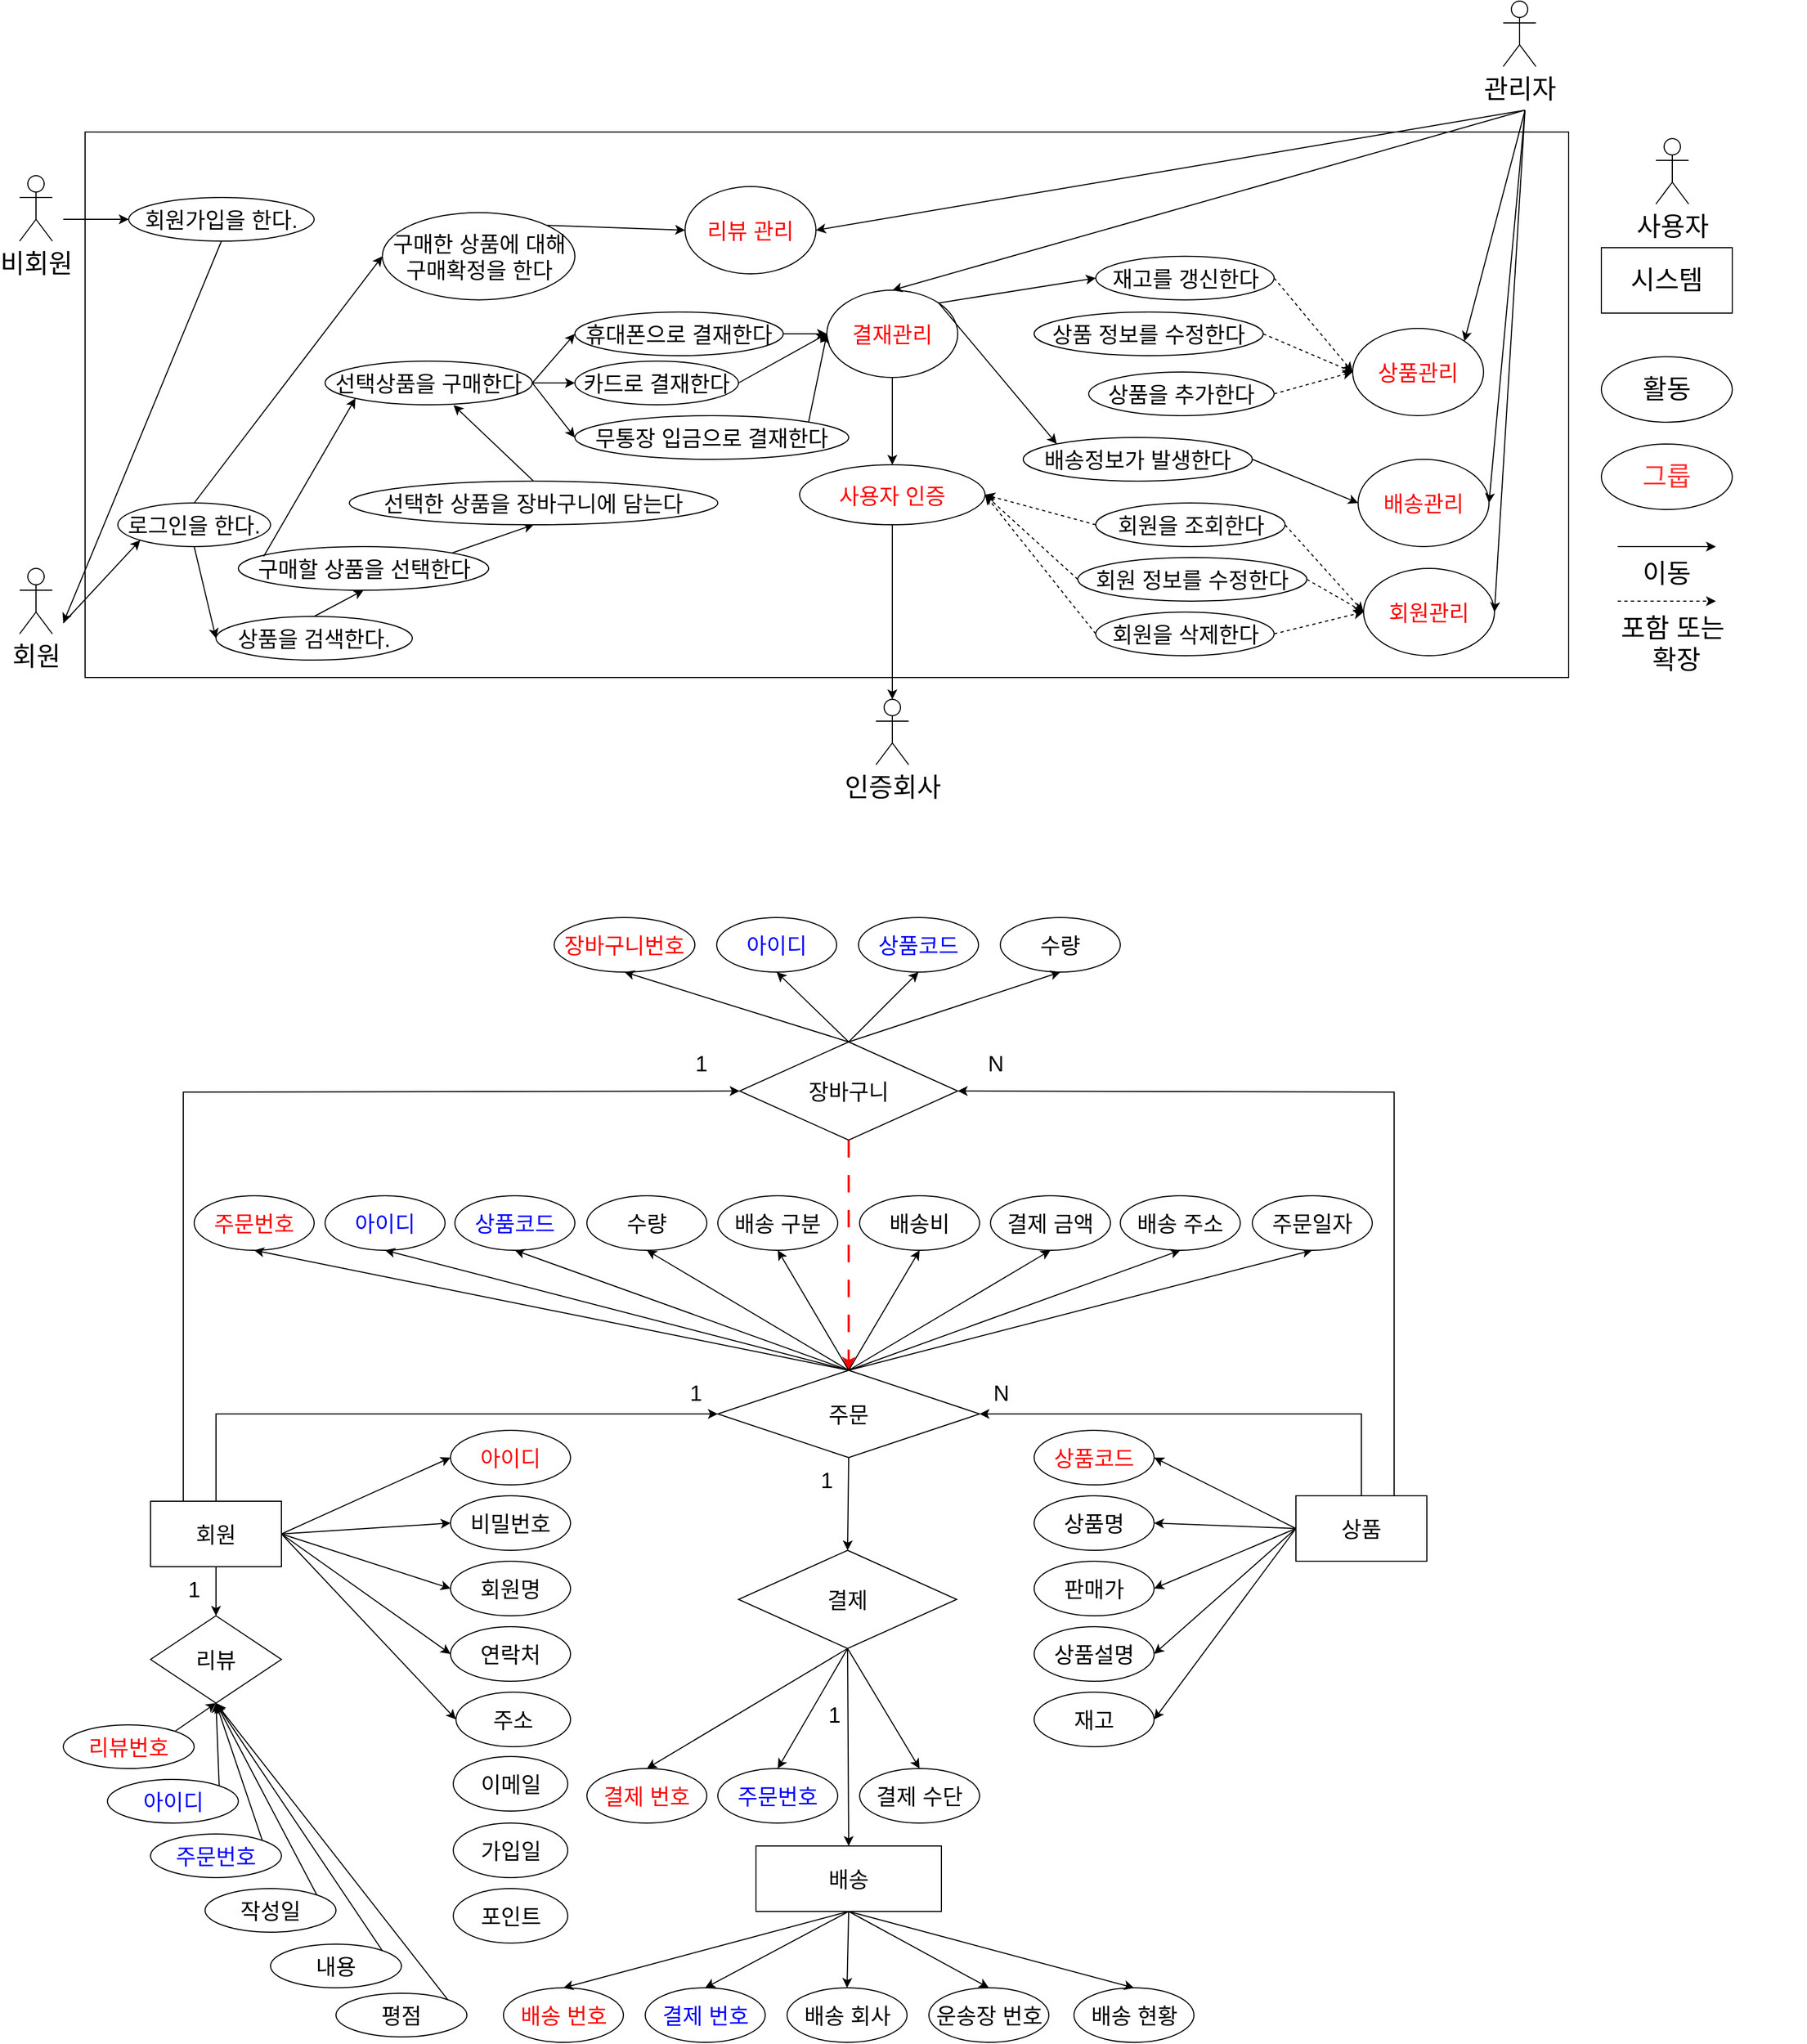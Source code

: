 <mxfile version="21.2.1" type="device">
  <diagram id="R2lEEEUBdFMjLlhIrx00" name="Page-1">
    <mxGraphModel dx="3906" dy="2325" grid="1" gridSize="10" guides="1" tooltips="1" connect="1" arrows="1" fold="1" page="1" pageScale="1" pageWidth="850" pageHeight="1100" math="0" shadow="0" extFonts="Permanent Marker^https://fonts.googleapis.com/css?family=Permanent+Marker">
      <root>
        <mxCell id="0" />
        <mxCell id="1" parent="0" />
        <mxCell id="PSpn-6Nec1iFac_MyreH-2" value="" style="rounded=0;whiteSpace=wrap;html=1;movable=1;resizable=1;rotatable=1;deletable=1;editable=1;locked=0;connectable=1;fontSize=20;" parent="1" vertex="1">
          <mxGeometry x="-820" y="80" width="1360" height="500" as="geometry" />
        </mxCell>
        <mxCell id="PSpn-6Nec1iFac_MyreH-3" value="비회원" style="shape=umlActor;verticalLabelPosition=bottom;verticalAlign=top;html=1;outlineConnect=0;movable=1;resizable=1;rotatable=1;deletable=1;editable=1;locked=0;connectable=1;fontSize=24;" parent="1" vertex="1">
          <mxGeometry x="-880" y="120" width="30" height="60" as="geometry" />
        </mxCell>
        <mxCell id="PSpn-6Nec1iFac_MyreH-4" value="회원" style="shape=umlActor;verticalLabelPosition=bottom;verticalAlign=top;html=1;outlineConnect=0;movable=1;resizable=1;rotatable=1;deletable=1;editable=1;locked=0;connectable=1;fontSize=24;" parent="1" vertex="1">
          <mxGeometry x="-880" y="480" width="30" height="60" as="geometry" />
        </mxCell>
        <mxCell id="PSpn-6Nec1iFac_MyreH-5" value="관리자" style="shape=umlActor;verticalLabelPosition=bottom;verticalAlign=top;html=1;outlineConnect=0;movable=1;resizable=1;rotatable=1;deletable=1;editable=1;locked=0;connectable=1;fontSize=24;" parent="1" vertex="1">
          <mxGeometry x="480" y="-40.0" width="30" height="60" as="geometry" />
        </mxCell>
        <mxCell id="PSpn-6Nec1iFac_MyreH-6" value="회원가입을 한다." style="ellipse;whiteSpace=wrap;html=1;movable=1;resizable=1;rotatable=1;deletable=1;editable=1;locked=0;connectable=1;fontSize=20;" parent="1" vertex="1">
          <mxGeometry x="-780" y="140" width="170" height="40" as="geometry" />
        </mxCell>
        <mxCell id="PSpn-6Nec1iFac_MyreH-8" value="로그인을 한다." style="ellipse;whiteSpace=wrap;html=1;movable=1;resizable=1;rotatable=1;deletable=1;editable=1;locked=0;connectable=1;fontSize=20;" parent="1" vertex="1">
          <mxGeometry x="-790" y="420" width="140" height="40" as="geometry" />
        </mxCell>
        <mxCell id="PSpn-6Nec1iFac_MyreH-9" value="" style="endArrow=classic;html=1;rounded=0;entryX=0;entryY=0.5;entryDx=0;entryDy=0;movable=1;resizable=1;rotatable=1;deletable=1;editable=1;locked=0;connectable=1;fontSize=20;" parent="1" target="PSpn-6Nec1iFac_MyreH-6" edge="1">
          <mxGeometry width="50" height="50" relative="1" as="geometry">
            <mxPoint x="-840" y="160" as="sourcePoint" />
            <mxPoint x="-310" y="250" as="targetPoint" />
          </mxGeometry>
        </mxCell>
        <mxCell id="PSpn-6Nec1iFac_MyreH-10" value="" style="endArrow=classic;html=1;rounded=0;exitX=0.5;exitY=1;exitDx=0;exitDy=0;movable=1;resizable=1;rotatable=1;deletable=1;editable=1;locked=0;connectable=1;fontSize=20;" parent="1" source="PSpn-6Nec1iFac_MyreH-6" edge="1">
          <mxGeometry width="50" height="50" relative="1" as="geometry">
            <mxPoint x="-360" y="300" as="sourcePoint" />
            <mxPoint x="-840" y="530" as="targetPoint" />
          </mxGeometry>
        </mxCell>
        <mxCell id="PSpn-6Nec1iFac_MyreH-11" value="" style="endArrow=classic;html=1;rounded=0;entryX=0;entryY=1;entryDx=0;entryDy=0;movable=1;resizable=1;rotatable=1;deletable=1;editable=1;locked=0;connectable=1;fontSize=20;" parent="1" target="PSpn-6Nec1iFac_MyreH-8" edge="1">
          <mxGeometry width="50" height="50" relative="1" as="geometry">
            <mxPoint x="-840" y="530" as="sourcePoint" />
            <mxPoint x="-310" y="250" as="targetPoint" />
          </mxGeometry>
        </mxCell>
        <mxCell id="PSpn-6Nec1iFac_MyreH-13" value="선택상품을 구매한다" style="ellipse;whiteSpace=wrap;html=1;movable=1;resizable=1;rotatable=1;deletable=1;editable=1;locked=0;connectable=1;fontSize=20;" parent="1" vertex="1">
          <mxGeometry x="-600" y="290" width="190" height="40" as="geometry" />
        </mxCell>
        <mxCell id="PSpn-6Nec1iFac_MyreH-14" value="구매할 상품을 선택한다" style="ellipse;whiteSpace=wrap;html=1;movable=1;resizable=1;rotatable=1;deletable=1;editable=1;locked=0;connectable=1;fontSize=20;" parent="1" vertex="1">
          <mxGeometry x="-679.5" y="460" width="229.5" height="40" as="geometry" />
        </mxCell>
        <mxCell id="PSpn-6Nec1iFac_MyreH-15" value="상품을 검색한다." style="ellipse;whiteSpace=wrap;html=1;movable=1;resizable=1;rotatable=1;deletable=1;editable=1;locked=0;connectable=1;fontSize=20;" parent="1" vertex="1">
          <mxGeometry x="-700" y="524" width="180" height="40" as="geometry" />
        </mxCell>
        <mxCell id="PSpn-6Nec1iFac_MyreH-16" value="" style="endArrow=classic;html=1;rounded=0;movable=1;resizable=1;rotatable=1;deletable=1;editable=1;locked=0;connectable=1;fontSize=20;entryX=0;entryY=0.5;entryDx=0;entryDy=0;exitX=0.5;exitY=1;exitDx=0;exitDy=0;" parent="1" source="PSpn-6Nec1iFac_MyreH-8" target="PSpn-6Nec1iFac_MyreH-15" edge="1">
          <mxGeometry width="50" height="50" relative="1" as="geometry">
            <mxPoint x="-660" y="530" as="sourcePoint" />
            <mxPoint x="-560" y="550" as="targetPoint" />
          </mxGeometry>
        </mxCell>
        <mxCell id="PSpn-6Nec1iFac_MyreH-18" value="" style="endArrow=classic;html=1;rounded=0;exitX=0.101;exitY=0.225;exitDx=0;exitDy=0;entryX=0;entryY=1;entryDx=0;entryDy=0;movable=1;resizable=1;rotatable=1;deletable=1;editable=1;locked=0;connectable=1;fontSize=20;exitPerimeter=0;" parent="1" source="PSpn-6Nec1iFac_MyreH-14" target="PSpn-6Nec1iFac_MyreH-13" edge="1">
          <mxGeometry width="50" height="50" relative="1" as="geometry">
            <mxPoint x="-150" y="390" as="sourcePoint" />
            <mxPoint x="-100" y="340" as="targetPoint" />
          </mxGeometry>
        </mxCell>
        <mxCell id="PSpn-6Nec1iFac_MyreH-26" value="회원" style="rounded=0;whiteSpace=wrap;html=1;fontSize=20;movable=1;resizable=1;rotatable=1;deletable=1;editable=1;locked=0;connectable=1;" parent="1" vertex="1">
          <mxGeometry x="-760" y="1335" width="120" height="60" as="geometry" />
        </mxCell>
        <mxCell id="PSpn-6Nec1iFac_MyreH-27" value="상품" style="rounded=0;whiteSpace=wrap;html=1;fontSize=20;movable=1;resizable=1;rotatable=1;deletable=1;editable=1;locked=0;connectable=1;" parent="1" vertex="1">
          <mxGeometry x="290" y="1330" width="120" height="60" as="geometry" />
        </mxCell>
        <mxCell id="PSpn-6Nec1iFac_MyreH-28" value="주문" style="rhombus;whiteSpace=wrap;html=1;fontSize=20;movable=1;resizable=1;rotatable=1;deletable=1;editable=1;locked=0;connectable=1;" parent="1" vertex="1">
          <mxGeometry x="-240" y="1215" width="240" height="80" as="geometry" />
        </mxCell>
        <mxCell id="PSpn-6Nec1iFac_MyreH-30" value="" style="endArrow=classic;html=1;rounded=0;exitX=0.5;exitY=0;exitDx=0;exitDy=0;entryX=0;entryY=0.5;entryDx=0;entryDy=0;movable=1;resizable=1;rotatable=1;deletable=1;editable=1;locked=0;connectable=1;fontSize=20;" parent="1" source="PSpn-6Nec1iFac_MyreH-26" target="PSpn-6Nec1iFac_MyreH-28" edge="1">
          <mxGeometry width="50" height="50" relative="1" as="geometry">
            <mxPoint x="-110" y="1375" as="sourcePoint" />
            <mxPoint x="-60" y="1325" as="targetPoint" />
            <Array as="points">
              <mxPoint x="-700" y="1255" />
            </Array>
          </mxGeometry>
        </mxCell>
        <mxCell id="PSpn-6Nec1iFac_MyreH-31" value="" style="endArrow=classic;html=1;rounded=0;exitX=0.5;exitY=0;exitDx=0;exitDy=0;movable=1;resizable=1;rotatable=1;deletable=1;editable=1;locked=0;connectable=1;entryX=0;entryY=1;entryDx=0;entryDy=0;fontSize=20;" parent="1" source="PSpn-6Nec1iFac_MyreH-27" target="PSpn-6Nec1iFac_MyreH-33" edge="1">
          <mxGeometry width="50" height="50" relative="1" as="geometry">
            <mxPoint x="-110" y="1375" as="sourcePoint" />
            <mxPoint x="10" y="1310" as="targetPoint" />
            <Array as="points">
              <mxPoint x="350" y="1255" />
            </Array>
          </mxGeometry>
        </mxCell>
        <mxCell id="PSpn-6Nec1iFac_MyreH-32" value="1" style="text;html=1;strokeColor=none;fillColor=none;align=center;verticalAlign=middle;whiteSpace=wrap;rounded=0;fontSize=20;movable=1;resizable=1;rotatable=1;deletable=1;editable=1;locked=0;connectable=1;" parent="1" vertex="1">
          <mxGeometry x="-280" y="1215" width="40" height="40" as="geometry" />
        </mxCell>
        <mxCell id="PSpn-6Nec1iFac_MyreH-33" value="N" style="text;html=1;strokeColor=none;fillColor=none;align=center;verticalAlign=middle;whiteSpace=wrap;rounded=0;fontSize=20;movable=1;resizable=1;rotatable=1;deletable=1;editable=1;locked=0;connectable=1;" parent="1" vertex="1">
          <mxGeometry y="1215" width="40" height="40" as="geometry" />
        </mxCell>
        <mxCell id="PSpn-6Nec1iFac_MyreH-34" value="&lt;font style=&quot;font-size: 20px;&quot; color=&quot;#ff0000&quot;&gt;아이디&lt;/font&gt;" style="ellipse;whiteSpace=wrap;html=1;movable=1;resizable=1;rotatable=1;deletable=1;editable=1;locked=0;connectable=1;fontSize=20;" parent="1" vertex="1">
          <mxGeometry x="-485" y="1270" width="110" height="50" as="geometry" />
        </mxCell>
        <mxCell id="PSpn-6Nec1iFac_MyreH-35" value="비밀번호" style="ellipse;whiteSpace=wrap;html=1;movable=1;resizable=1;rotatable=1;deletable=1;editable=1;locked=0;connectable=1;fontSize=20;" parent="1" vertex="1">
          <mxGeometry x="-485" y="1330" width="110" height="50" as="geometry" />
        </mxCell>
        <mxCell id="PSpn-6Nec1iFac_MyreH-36" value="회원명" style="ellipse;whiteSpace=wrap;html=1;movable=1;resizable=1;rotatable=1;deletable=1;editable=1;locked=0;connectable=1;fontSize=20;" parent="1" vertex="1">
          <mxGeometry x="-485" y="1390" width="110" height="50" as="geometry" />
        </mxCell>
        <mxCell id="PSpn-6Nec1iFac_MyreH-37" value="연락처" style="ellipse;whiteSpace=wrap;html=1;movable=1;resizable=1;rotatable=1;deletable=1;editable=1;locked=0;connectable=1;fontSize=20;" parent="1" vertex="1">
          <mxGeometry x="-485" y="1450" width="110" height="50" as="geometry" />
        </mxCell>
        <mxCell id="PSpn-6Nec1iFac_MyreH-38" value="주소" style="ellipse;whiteSpace=wrap;html=1;movable=1;resizable=1;rotatable=1;deletable=1;editable=1;locked=0;connectable=1;fontSize=20;" parent="1" vertex="1">
          <mxGeometry x="-480" y="1510" width="105" height="50" as="geometry" />
        </mxCell>
        <mxCell id="PSpn-6Nec1iFac_MyreH-39" value="" style="endArrow=classic;html=1;rounded=0;entryX=0;entryY=0.5;entryDx=0;entryDy=0;exitX=1;exitY=0.5;exitDx=0;exitDy=0;movable=1;resizable=1;rotatable=1;deletable=1;editable=1;locked=0;connectable=1;fontSize=20;" parent="1" source="PSpn-6Nec1iFac_MyreH-26" target="PSpn-6Nec1iFac_MyreH-34" edge="1">
          <mxGeometry width="50" height="50" relative="1" as="geometry">
            <mxPoint x="-878" y="1365" as="sourcePoint" />
            <mxPoint x="-248" y="1325" as="targetPoint" />
          </mxGeometry>
        </mxCell>
        <mxCell id="PSpn-6Nec1iFac_MyreH-40" value="" style="endArrow=classic;html=1;rounded=0;exitX=1;exitY=0.5;exitDx=0;exitDy=0;entryX=0;entryY=0.5;entryDx=0;entryDy=0;movable=1;resizable=1;rotatable=1;deletable=1;editable=1;locked=0;connectable=1;fontSize=20;" parent="1" source="PSpn-6Nec1iFac_MyreH-26" target="PSpn-6Nec1iFac_MyreH-35" edge="1">
          <mxGeometry width="50" height="50" relative="1" as="geometry">
            <mxPoint x="-298" y="1375" as="sourcePoint" />
            <mxPoint x="-248" y="1325" as="targetPoint" />
          </mxGeometry>
        </mxCell>
        <mxCell id="PSpn-6Nec1iFac_MyreH-41" value="" style="endArrow=classic;html=1;rounded=0;exitX=1;exitY=0.5;exitDx=0;exitDy=0;entryX=0;entryY=0.5;entryDx=0;entryDy=0;movable=1;resizable=1;rotatable=1;deletable=1;editable=1;locked=0;connectable=1;fontSize=20;" parent="1" source="PSpn-6Nec1iFac_MyreH-26" target="PSpn-6Nec1iFac_MyreH-36" edge="1">
          <mxGeometry width="50" height="50" relative="1" as="geometry">
            <mxPoint x="-288" y="1385" as="sourcePoint" />
            <mxPoint x="-238" y="1335" as="targetPoint" />
          </mxGeometry>
        </mxCell>
        <mxCell id="PSpn-6Nec1iFac_MyreH-42" value="" style="endArrow=classic;html=1;rounded=0;exitX=1;exitY=0.5;exitDx=0;exitDy=0;entryX=0;entryY=0.5;entryDx=0;entryDy=0;movable=1;resizable=1;rotatable=1;deletable=1;editable=1;locked=0;connectable=1;fontSize=20;" parent="1" source="PSpn-6Nec1iFac_MyreH-26" target="PSpn-6Nec1iFac_MyreH-37" edge="1">
          <mxGeometry width="50" height="50" relative="1" as="geometry">
            <mxPoint x="-548" y="1385" as="sourcePoint" />
            <mxPoint x="-228" y="1345" as="targetPoint" />
          </mxGeometry>
        </mxCell>
        <mxCell id="PSpn-6Nec1iFac_MyreH-43" value="" style="endArrow=classic;html=1;rounded=0;exitX=1;exitY=0.5;exitDx=0;exitDy=0;entryX=0;entryY=0.5;entryDx=0;entryDy=0;movable=1;resizable=1;rotatable=1;deletable=1;editable=1;locked=0;connectable=1;fontSize=20;" parent="1" source="PSpn-6Nec1iFac_MyreH-26" target="PSpn-6Nec1iFac_MyreH-38" edge="1">
          <mxGeometry width="50" height="50" relative="1" as="geometry">
            <mxPoint x="-368" y="1425" as="sourcePoint" />
            <mxPoint x="-218" y="1355" as="targetPoint" />
          </mxGeometry>
        </mxCell>
        <mxCell id="PSpn-6Nec1iFac_MyreH-44" value="&lt;font color=&quot;#ff0000&quot; style=&quot;font-size: 20px;&quot;&gt;상품코드&lt;/font&gt;" style="ellipse;whiteSpace=wrap;html=1;movable=1;resizable=1;rotatable=1;deletable=1;editable=1;locked=0;connectable=1;fontSize=20;" parent="1" vertex="1">
          <mxGeometry x="50" y="1270" width="110" height="50" as="geometry" />
        </mxCell>
        <mxCell id="PSpn-6Nec1iFac_MyreH-45" value="상품명" style="ellipse;whiteSpace=wrap;html=1;movable=1;resizable=1;rotatable=1;deletable=1;editable=1;locked=0;connectable=1;fontSize=20;" parent="1" vertex="1">
          <mxGeometry x="50" y="1330" width="110" height="50" as="geometry" />
        </mxCell>
        <mxCell id="PSpn-6Nec1iFac_MyreH-46" value="판매가" style="ellipse;whiteSpace=wrap;html=1;movable=1;resizable=1;rotatable=1;deletable=1;editable=1;locked=0;connectable=1;fontSize=20;" parent="1" vertex="1">
          <mxGeometry x="50" y="1390" width="110" height="50" as="geometry" />
        </mxCell>
        <mxCell id="PSpn-6Nec1iFac_MyreH-47" value="상품설명" style="ellipse;whiteSpace=wrap;html=1;movable=1;resizable=1;rotatable=1;deletable=1;editable=1;locked=0;connectable=1;fontSize=20;" parent="1" vertex="1">
          <mxGeometry x="50" y="1450" width="110" height="50" as="geometry" />
        </mxCell>
        <mxCell id="PSpn-6Nec1iFac_MyreH-48" value="재고" style="ellipse;whiteSpace=wrap;html=1;movable=1;resizable=1;rotatable=1;deletable=1;editable=1;locked=0;connectable=1;fontSize=20;" parent="1" vertex="1">
          <mxGeometry x="50" y="1510" width="110" height="50" as="geometry" />
        </mxCell>
        <mxCell id="PSpn-6Nec1iFac_MyreH-50" value="" style="endArrow=classic;html=1;rounded=0;exitX=0;exitY=0.5;exitDx=0;exitDy=0;entryX=1;entryY=0.5;entryDx=0;entryDy=0;movable=1;resizable=1;rotatable=1;deletable=1;editable=1;locked=0;connectable=1;fontSize=20;" parent="1" source="PSpn-6Nec1iFac_MyreH-27" target="PSpn-6Nec1iFac_MyreH-44" edge="1">
          <mxGeometry width="50" height="50" relative="1" as="geometry">
            <mxPoint x="191" y="1375" as="sourcePoint" />
            <mxPoint x="241" y="1325" as="targetPoint" />
          </mxGeometry>
        </mxCell>
        <mxCell id="PSpn-6Nec1iFac_MyreH-51" value="" style="endArrow=classic;html=1;rounded=0;exitX=0;exitY=0.5;exitDx=0;exitDy=0;entryX=1;entryY=0.5;entryDx=0;entryDy=0;movable=1;resizable=1;rotatable=1;deletable=1;editable=1;locked=0;connectable=1;fontSize=20;" parent="1" source="PSpn-6Nec1iFac_MyreH-27" target="PSpn-6Nec1iFac_MyreH-45" edge="1">
          <mxGeometry width="50" height="50" relative="1" as="geometry">
            <mxPoint x="201" y="1385" as="sourcePoint" />
            <mxPoint x="251" y="1335" as="targetPoint" />
          </mxGeometry>
        </mxCell>
        <mxCell id="PSpn-6Nec1iFac_MyreH-52" value="" style="endArrow=classic;html=1;rounded=0;exitX=0;exitY=0.5;exitDx=0;exitDy=0;entryX=1;entryY=0.5;entryDx=0;entryDy=0;movable=1;resizable=1;rotatable=1;deletable=1;editable=1;locked=0;connectable=1;fontSize=20;" parent="1" source="PSpn-6Nec1iFac_MyreH-27" target="PSpn-6Nec1iFac_MyreH-46" edge="1">
          <mxGeometry width="50" height="50" relative="1" as="geometry">
            <mxPoint x="211" y="1395" as="sourcePoint" />
            <mxPoint x="261" y="1345" as="targetPoint" />
          </mxGeometry>
        </mxCell>
        <mxCell id="PSpn-6Nec1iFac_MyreH-53" value="" style="endArrow=classic;html=1;rounded=0;exitX=0;exitY=0.5;exitDx=0;exitDy=0;entryX=1;entryY=0.5;entryDx=0;entryDy=0;movable=1;resizable=1;rotatable=1;deletable=1;editable=1;locked=0;connectable=1;fontSize=20;" parent="1" source="PSpn-6Nec1iFac_MyreH-27" target="PSpn-6Nec1iFac_MyreH-47" edge="1">
          <mxGeometry width="50" height="50" relative="1" as="geometry">
            <mxPoint x="221" y="1405" as="sourcePoint" />
            <mxPoint x="271" y="1355" as="targetPoint" />
          </mxGeometry>
        </mxCell>
        <mxCell id="PSpn-6Nec1iFac_MyreH-54" value="" style="endArrow=classic;html=1;rounded=0;exitX=0;exitY=0.5;exitDx=0;exitDy=0;entryX=1;entryY=0.5;entryDx=0;entryDy=0;movable=1;resizable=1;rotatable=1;deletable=1;editable=1;locked=0;connectable=1;fontSize=20;" parent="1" source="PSpn-6Nec1iFac_MyreH-27" target="PSpn-6Nec1iFac_MyreH-48" edge="1">
          <mxGeometry width="50" height="50" relative="1" as="geometry">
            <mxPoint x="231" y="1415" as="sourcePoint" />
            <mxPoint x="281" y="1365" as="targetPoint" />
          </mxGeometry>
        </mxCell>
        <mxCell id="PSpn-6Nec1iFac_MyreH-56" value="&lt;font color=&quot;#ff0000&quot; style=&quot;font-size: 20px;&quot;&gt;주문번호&lt;/font&gt;" style="ellipse;whiteSpace=wrap;html=1;movable=1;resizable=1;rotatable=1;deletable=1;editable=1;locked=0;connectable=1;fontSize=20;" parent="1" vertex="1">
          <mxGeometry x="-720" y="1055" width="110" height="50" as="geometry" />
        </mxCell>
        <mxCell id="PSpn-6Nec1iFac_MyreH-57" value="&lt;font color=&quot;#0000ff&quot; style=&quot;font-size: 20px;&quot;&gt;아이디&lt;/font&gt;" style="ellipse;whiteSpace=wrap;html=1;movable=1;resizable=1;rotatable=1;deletable=1;editable=1;locked=0;connectable=1;fontSize=20;" parent="1" vertex="1">
          <mxGeometry x="-600" y="1055" width="110" height="50" as="geometry" />
        </mxCell>
        <mxCell id="PSpn-6Nec1iFac_MyreH-58" value="&lt;font color=&quot;#0000ff&quot; style=&quot;font-size: 20px;&quot;&gt;상품코드&lt;/font&gt;" style="ellipse;whiteSpace=wrap;html=1;movable=1;resizable=1;rotatable=1;deletable=1;editable=1;locked=0;connectable=1;fontSize=20;" parent="1" vertex="1">
          <mxGeometry x="-481" y="1055" width="110" height="50" as="geometry" />
        </mxCell>
        <mxCell id="PSpn-6Nec1iFac_MyreH-59" value="수량" style="ellipse;whiteSpace=wrap;html=1;movable=1;resizable=1;rotatable=1;deletable=1;editable=1;locked=0;connectable=1;fontSize=20;" parent="1" vertex="1">
          <mxGeometry x="-360" y="1055" width="110" height="50" as="geometry" />
        </mxCell>
        <mxCell id="PSpn-6Nec1iFac_MyreH-61" value="" style="endArrow=classic;html=1;rounded=0;exitX=0.5;exitY=0;exitDx=0;exitDy=0;entryX=0.5;entryY=1;entryDx=0;entryDy=0;movable=1;resizable=1;rotatable=1;deletable=1;editable=1;locked=0;connectable=1;fontSize=20;" parent="1" source="PSpn-6Nec1iFac_MyreH-28" target="PSpn-6Nec1iFac_MyreH-56" edge="1">
          <mxGeometry width="50" height="50" relative="1" as="geometry">
            <mxPoint x="-605" y="1175" as="sourcePoint" />
            <mxPoint x="-555" y="1125" as="targetPoint" />
          </mxGeometry>
        </mxCell>
        <mxCell id="PSpn-6Nec1iFac_MyreH-62" value="" style="endArrow=classic;html=1;rounded=0;exitX=0.5;exitY=0;exitDx=0;exitDy=0;entryX=0.5;entryY=1;entryDx=0;entryDy=0;movable=1;resizable=1;rotatable=1;deletable=1;editable=1;locked=0;connectable=1;fontSize=20;" parent="1" source="PSpn-6Nec1iFac_MyreH-28" target="PSpn-6Nec1iFac_MyreH-57" edge="1">
          <mxGeometry width="50" height="50" relative="1" as="geometry">
            <mxPoint x="-595" y="1185" as="sourcePoint" />
            <mxPoint x="-545" y="1135" as="targetPoint" />
          </mxGeometry>
        </mxCell>
        <mxCell id="PSpn-6Nec1iFac_MyreH-63" value="" style="endArrow=classic;html=1;rounded=0;exitX=0.5;exitY=0;exitDx=0;exitDy=0;entryX=0.5;entryY=1;entryDx=0;entryDy=0;movable=1;resizable=1;rotatable=1;deletable=1;editable=1;locked=0;connectable=1;fontSize=20;" parent="1" source="PSpn-6Nec1iFac_MyreH-28" target="PSpn-6Nec1iFac_MyreH-58" edge="1">
          <mxGeometry width="50" height="50" relative="1" as="geometry">
            <mxPoint x="-585" y="1195" as="sourcePoint" />
            <mxPoint x="-535" y="1145" as="targetPoint" />
          </mxGeometry>
        </mxCell>
        <mxCell id="PSpn-6Nec1iFac_MyreH-64" value="" style="endArrow=classic;html=1;rounded=0;exitX=0.5;exitY=0;exitDx=0;exitDy=0;entryX=0.5;entryY=1;entryDx=0;entryDy=0;movable=1;resizable=1;rotatable=1;deletable=1;editable=1;locked=0;connectable=1;fontSize=20;" parent="1" source="PSpn-6Nec1iFac_MyreH-28" target="PSpn-6Nec1iFac_MyreH-59" edge="1">
          <mxGeometry width="50" height="50" relative="1" as="geometry">
            <mxPoint x="-575" y="1205" as="sourcePoint" />
            <mxPoint x="-525" y="1155" as="targetPoint" />
          </mxGeometry>
        </mxCell>
        <mxCell id="PSpn-6Nec1iFac_MyreH-65" value="" style="endArrow=classic;html=1;rounded=0;exitX=0.5;exitY=0;exitDx=0;exitDy=0;entryX=0.5;entryY=1;entryDx=0;entryDy=0;movable=1;resizable=1;rotatable=1;deletable=1;editable=1;locked=0;connectable=1;fontSize=20;" parent="1" source="PSpn-6Nec1iFac_MyreH-28" target="9bXuFKs-c-cI5n4KC5Fp-40" edge="1">
          <mxGeometry width="50" height="50" relative="1" as="geometry">
            <mxPoint x="-565" y="1215" as="sourcePoint" />
            <mxPoint x="55" y="1155" as="targetPoint" />
          </mxGeometry>
        </mxCell>
        <mxCell id="PSpn-6Nec1iFac_MyreH-67" style="edgeStyle=orthogonalEdgeStyle;rounded=0;orthogonalLoop=1;jettySize=auto;html=1;exitX=0.5;exitY=1;exitDx=0;exitDy=0;movable=1;resizable=1;rotatable=1;deletable=1;editable=1;locked=0;connectable=1;fontSize=20;" parent="1" source="PSpn-6Nec1iFac_MyreH-13" target="PSpn-6Nec1iFac_MyreH-13" edge="1">
          <mxGeometry relative="1" as="geometry" />
        </mxCell>
        <mxCell id="PSpn-6Nec1iFac_MyreH-75" value="" style="endArrow=classic;html=1;rounded=0;entryX=1;entryY=0;entryDx=0;entryDy=0;movable=1;resizable=1;rotatable=1;deletable=1;editable=1;locked=0;connectable=1;fontSize=20;" parent="1" target="9bXuFKs-c-cI5n4KC5Fp-13" edge="1">
          <mxGeometry width="50" height="50" relative="1" as="geometry">
            <mxPoint x="500" y="60" as="sourcePoint" />
            <mxPoint x="310" y="320" as="targetPoint" />
          </mxGeometry>
        </mxCell>
        <mxCell id="PSpn-6Nec1iFac_MyreH-86" value="" style="endArrow=classic;html=1;rounded=0;exitX=1;exitY=0;exitDx=0;exitDy=0;entryX=0.5;entryY=1;entryDx=0;entryDy=0;fontSize=20;" parent="1" source="PSpn-6Nec1iFac_MyreH-14" target="PSpn-6Nec1iFac_MyreH-83" edge="1">
          <mxGeometry width="50" height="50" relative="1" as="geometry">
            <mxPoint x="-50" y="330" as="sourcePoint" />
            <mxPoint y="280" as="targetPoint" />
          </mxGeometry>
        </mxCell>
        <mxCell id="PSpn-6Nec1iFac_MyreH-87" value="배송관리" style="ellipse;whiteSpace=wrap;html=1;movable=1;resizable=1;rotatable=1;deletable=1;editable=1;locked=0;connectable=1;fontSize=20;fontColor=#ff0000;" parent="1" vertex="1">
          <mxGeometry x="347" y="380" width="120" height="80" as="geometry" />
        </mxCell>
        <mxCell id="PSpn-6Nec1iFac_MyreH-88" value="회원관리" style="ellipse;whiteSpace=wrap;html=1;movable=1;resizable=1;rotatable=1;deletable=1;editable=1;locked=0;connectable=1;fontSize=20;fontColor=#ff0000;" parent="1" vertex="1">
          <mxGeometry x="352" y="480" width="120" height="80" as="geometry" />
        </mxCell>
        <mxCell id="PSpn-6Nec1iFac_MyreH-89" value="" style="endArrow=classic;html=1;rounded=0;entryX=1;entryY=0.5;entryDx=0;entryDy=0;fontSize=20;" parent="1" target="PSpn-6Nec1iFac_MyreH-87" edge="1">
          <mxGeometry width="50" height="50" relative="1" as="geometry">
            <mxPoint x="500" y="60" as="sourcePoint" />
            <mxPoint y="280" as="targetPoint" />
          </mxGeometry>
        </mxCell>
        <mxCell id="PSpn-6Nec1iFac_MyreH-90" value="" style="endArrow=classic;html=1;rounded=0;entryX=1;entryY=0.5;entryDx=0;entryDy=0;fontSize=20;" parent="1" target="PSpn-6Nec1iFac_MyreH-88" edge="1">
          <mxGeometry width="50" height="50" relative="1" as="geometry">
            <mxPoint x="500" y="60" as="sourcePoint" />
            <mxPoint y="280" as="targetPoint" />
          </mxGeometry>
        </mxCell>
        <mxCell id="PSpn-6Nec1iFac_MyreH-93" value="결재관리" style="ellipse;whiteSpace=wrap;html=1;movable=1;resizable=1;rotatable=1;deletable=1;editable=1;locked=0;connectable=1;fontSize=20;fontColor=#ff0000;" parent="1" vertex="1">
          <mxGeometry x="-140" y="225" width="120" height="80" as="geometry" />
        </mxCell>
        <mxCell id="PSpn-6Nec1iFac_MyreH-94" value="리뷰 관리" style="ellipse;whiteSpace=wrap;html=1;movable=1;resizable=1;rotatable=1;deletable=1;editable=1;locked=0;connectable=1;fontSize=20;fontColor=#ff0000;" parent="1" vertex="1">
          <mxGeometry x="-270" y="130" width="120" height="80" as="geometry" />
        </mxCell>
        <mxCell id="PSpn-6Nec1iFac_MyreH-97" value="" style="endArrow=classic;html=1;rounded=0;entryX=0.5;entryY=0;entryDx=0;entryDy=0;fontSize=20;" parent="1" target="PSpn-6Nec1iFac_MyreH-93" edge="1">
          <mxGeometry width="50" height="50" relative="1" as="geometry">
            <mxPoint x="500" y="60" as="sourcePoint" />
            <mxPoint y="280" as="targetPoint" />
          </mxGeometry>
        </mxCell>
        <mxCell id="PSpn-6Nec1iFac_MyreH-98" value="" style="endArrow=classic;html=1;rounded=0;entryX=1;entryY=0.5;entryDx=0;entryDy=0;fontSize=20;" parent="1" target="PSpn-6Nec1iFac_MyreH-94" edge="1">
          <mxGeometry width="50" height="50" relative="1" as="geometry">
            <mxPoint x="500" y="60" as="sourcePoint" />
            <mxPoint y="280" as="targetPoint" />
          </mxGeometry>
        </mxCell>
        <mxCell id="PSpn-6Nec1iFac_MyreH-99" value="상품을 추가한다" style="ellipse;whiteSpace=wrap;html=1;movable=1;resizable=1;rotatable=1;deletable=1;editable=1;locked=0;connectable=1;fontSize=20;" parent="1" vertex="1">
          <mxGeometry x="100" y="300" width="170" height="40" as="geometry" />
        </mxCell>
        <mxCell id="PSpn-6Nec1iFac_MyreH-100" value="상품 정보를 수정한다" style="ellipse;whiteSpace=wrap;html=1;movable=1;resizable=1;rotatable=1;deletable=1;editable=1;locked=0;connectable=1;fontSize=20;" parent="1" vertex="1">
          <mxGeometry x="50" y="245" width="210" height="40" as="geometry" />
        </mxCell>
        <mxCell id="PSpn-6Nec1iFac_MyreH-101" value="재고를 갱신한다" style="ellipse;whiteSpace=wrap;html=1;movable=1;resizable=1;rotatable=1;deletable=1;editable=1;locked=0;connectable=1;fontSize=20;" parent="1" vertex="1">
          <mxGeometry x="106.5" y="193.86" width="163.5" height="40" as="geometry" />
        </mxCell>
        <mxCell id="PSpn-6Nec1iFac_MyreH-102" value="" style="endArrow=classic;html=1;rounded=0;entryX=0;entryY=0.5;entryDx=0;entryDy=0;exitX=1;exitY=0.5;exitDx=0;exitDy=0;dashed=1;fontSize=20;" parent="1" source="PSpn-6Nec1iFac_MyreH-101" target="9bXuFKs-c-cI5n4KC5Fp-13" edge="1">
          <mxGeometry width="50" height="50" relative="1" as="geometry">
            <mxPoint x="-50" y="330" as="sourcePoint" />
            <mxPoint x="197.68" y="302.8" as="targetPoint" />
          </mxGeometry>
        </mxCell>
        <mxCell id="PSpn-6Nec1iFac_MyreH-103" value="" style="endArrow=classic;html=1;rounded=0;entryX=0;entryY=0.5;entryDx=0;entryDy=0;exitX=1;exitY=0.5;exitDx=0;exitDy=0;dashed=1;fontSize=20;" parent="1" source="PSpn-6Nec1iFac_MyreH-99" target="9bXuFKs-c-cI5n4KC5Fp-13" edge="1">
          <mxGeometry width="50" height="50" relative="1" as="geometry">
            <mxPoint x="-50" y="330" as="sourcePoint" />
            <mxPoint x="194.2" y="333.44" as="targetPoint" />
          </mxGeometry>
        </mxCell>
        <mxCell id="PSpn-6Nec1iFac_MyreH-104" value="" style="endArrow=classic;html=1;rounded=0;exitX=1;exitY=0.5;exitDx=0;exitDy=0;entryX=0;entryY=0.5;entryDx=0;entryDy=0;dashed=1;fontSize=20;" parent="1" source="PSpn-6Nec1iFac_MyreH-100" target="9bXuFKs-c-cI5n4KC5Fp-13" edge="1">
          <mxGeometry width="50" height="50" relative="1" as="geometry">
            <mxPoint x="-50" y="330" as="sourcePoint" />
            <mxPoint x="190" y="320" as="targetPoint" />
          </mxGeometry>
        </mxCell>
        <mxCell id="PSpn-6Nec1iFac_MyreH-105" value="인증회사" style="shape=umlActor;verticalLabelPosition=bottom;verticalAlign=top;html=1;outlineConnect=0;fontSize=24;" parent="1" vertex="1">
          <mxGeometry x="-95" y="600" width="30" height="60" as="geometry" />
        </mxCell>
        <mxCell id="PSpn-6Nec1iFac_MyreH-106" value="사용자 인증" style="ellipse;whiteSpace=wrap;html=1;fontSize=20;fontColor=#ff0000;" parent="1" vertex="1">
          <mxGeometry x="-165" y="385" width="170" height="55" as="geometry" />
        </mxCell>
        <mxCell id="PSpn-6Nec1iFac_MyreH-107" value="" style="endArrow=classic;html=1;rounded=0;exitX=0.5;exitY=1;exitDx=0;exitDy=0;entryX=0.5;entryY=0;entryDx=0;entryDy=0;entryPerimeter=0;fontSize=20;" parent="1" source="PSpn-6Nec1iFac_MyreH-106" target="PSpn-6Nec1iFac_MyreH-105" edge="1">
          <mxGeometry width="50" height="50" relative="1" as="geometry">
            <mxPoint x="-50" y="620" as="sourcePoint" />
            <mxPoint y="570" as="targetPoint" />
          </mxGeometry>
        </mxCell>
        <mxCell id="PSpn-6Nec1iFac_MyreH-109" value="카드로 결재한다" style="ellipse;whiteSpace=wrap;html=1;movable=1;resizable=1;rotatable=1;deletable=1;editable=1;locked=0;connectable=1;fontSize=20;" parent="1" vertex="1">
          <mxGeometry x="-371" y="290" width="150" height="40" as="geometry" />
        </mxCell>
        <mxCell id="PSpn-6Nec1iFac_MyreH-117" value="" style="endArrow=classic;html=1;rounded=0;exitX=1;exitY=0;exitDx=0;exitDy=0;entryX=0;entryY=0.5;entryDx=0;entryDy=0;fontSize=20;" parent="1" source="PSpn-6Nec1iFac_MyreH-93" target="PSpn-6Nec1iFac_MyreH-101" edge="1">
          <mxGeometry width="50" height="50" relative="1" as="geometry">
            <mxPoint x="-50" y="480" as="sourcePoint" />
            <mxPoint y="430" as="targetPoint" />
          </mxGeometry>
        </mxCell>
        <mxCell id="PSpn-6Nec1iFac_MyreH-118" value="배송정보가 발생한다" style="ellipse;whiteSpace=wrap;html=1;movable=1;resizable=1;rotatable=1;deletable=1;editable=1;locked=0;connectable=1;fontSize=20;" parent="1" vertex="1">
          <mxGeometry x="40" y="360" width="210" height="40" as="geometry" />
        </mxCell>
        <mxCell id="PSpn-6Nec1iFac_MyreH-119" value="" style="endArrow=classic;html=1;rounded=0;exitX=1;exitY=0;exitDx=0;exitDy=0;entryX=0;entryY=0;entryDx=0;entryDy=0;fontSize=20;" parent="1" source="PSpn-6Nec1iFac_MyreH-93" target="PSpn-6Nec1iFac_MyreH-118" edge="1">
          <mxGeometry width="50" height="50" relative="1" as="geometry">
            <mxPoint x="-50" y="480" as="sourcePoint" />
            <mxPoint y="430" as="targetPoint" />
          </mxGeometry>
        </mxCell>
        <mxCell id="PSpn-6Nec1iFac_MyreH-120" value="" style="endArrow=classic;html=1;rounded=0;exitX=1;exitY=0.5;exitDx=0;exitDy=0;entryX=0;entryY=0.5;entryDx=0;entryDy=0;fontSize=20;" parent="1" source="PSpn-6Nec1iFac_MyreH-118" target="PSpn-6Nec1iFac_MyreH-87" edge="1">
          <mxGeometry width="50" height="50" relative="1" as="geometry">
            <mxPoint x="-50" y="480" as="sourcePoint" />
            <mxPoint y="430" as="targetPoint" />
          </mxGeometry>
        </mxCell>
        <mxCell id="PSpn-6Nec1iFac_MyreH-121" value="회원을 삭제한다" style="ellipse;whiteSpace=wrap;html=1;movable=1;resizable=1;rotatable=1;deletable=1;editable=1;locked=0;connectable=1;fontSize=20;" parent="1" vertex="1">
          <mxGeometry x="106.5" y="520" width="163.5" height="40" as="geometry" />
        </mxCell>
        <mxCell id="PSpn-6Nec1iFac_MyreH-122" value="회원 정보를 수정한다" style="ellipse;whiteSpace=wrap;html=1;movable=1;resizable=1;rotatable=1;deletable=1;editable=1;locked=0;connectable=1;fontSize=20;" parent="1" vertex="1">
          <mxGeometry x="90" y="470" width="210" height="40" as="geometry" />
        </mxCell>
        <mxCell id="PSpn-6Nec1iFac_MyreH-123" value="회원을 조회한다" style="ellipse;whiteSpace=wrap;html=1;movable=1;resizable=1;rotatable=1;deletable=1;editable=1;locked=0;connectable=1;fontSize=20;" parent="1" vertex="1">
          <mxGeometry x="106.5" y="420" width="173.5" height="40" as="geometry" />
        </mxCell>
        <mxCell id="PSpn-6Nec1iFac_MyreH-124" value="" style="endArrow=classic;html=1;rounded=0;exitX=1;exitY=0.5;exitDx=0;exitDy=0;entryX=0;entryY=0.5;entryDx=0;entryDy=0;fontSize=20;dashed=1;" parent="1" source="PSpn-6Nec1iFac_MyreH-123" target="PSpn-6Nec1iFac_MyreH-88" edge="1">
          <mxGeometry width="50" height="50" relative="1" as="geometry">
            <mxPoint x="-50" y="480" as="sourcePoint" />
            <mxPoint y="430" as="targetPoint" />
          </mxGeometry>
        </mxCell>
        <mxCell id="PSpn-6Nec1iFac_MyreH-125" value="" style="endArrow=classic;html=1;rounded=0;exitX=1;exitY=0.5;exitDx=0;exitDy=0;entryX=0;entryY=0.5;entryDx=0;entryDy=0;fontSize=20;dashed=1;" parent="1" source="PSpn-6Nec1iFac_MyreH-122" target="PSpn-6Nec1iFac_MyreH-88" edge="1">
          <mxGeometry width="50" height="50" relative="1" as="geometry">
            <mxPoint x="-50" y="480" as="sourcePoint" />
            <mxPoint y="430" as="targetPoint" />
          </mxGeometry>
        </mxCell>
        <mxCell id="PSpn-6Nec1iFac_MyreH-126" value="" style="endArrow=classic;html=1;rounded=0;exitX=1;exitY=0.5;exitDx=0;exitDy=0;entryX=0;entryY=0.5;entryDx=0;entryDy=0;fontSize=20;dashed=1;" parent="1" source="PSpn-6Nec1iFac_MyreH-121" target="PSpn-6Nec1iFac_MyreH-88" edge="1">
          <mxGeometry width="50" height="50" relative="1" as="geometry">
            <mxPoint x="-50" y="480" as="sourcePoint" />
            <mxPoint y="430" as="targetPoint" />
          </mxGeometry>
        </mxCell>
        <mxCell id="PSpn-6Nec1iFac_MyreH-127" value="" style="endArrow=classic;html=1;rounded=0;entryX=1;entryY=0.5;entryDx=0;entryDy=0;exitX=0;exitY=0.5;exitDx=0;exitDy=0;dashed=1;fontSize=20;" parent="1" source="PSpn-6Nec1iFac_MyreH-123" target="PSpn-6Nec1iFac_MyreH-106" edge="1">
          <mxGeometry width="50" height="50" relative="1" as="geometry">
            <mxPoint x="-50" y="480" as="sourcePoint" />
            <mxPoint y="430" as="targetPoint" />
          </mxGeometry>
        </mxCell>
        <mxCell id="PSpn-6Nec1iFac_MyreH-128" value="" style="endArrow=classic;html=1;rounded=0;entryX=1;entryY=0.5;entryDx=0;entryDy=0;exitX=0;exitY=0.5;exitDx=0;exitDy=0;dashed=1;fontSize=20;" parent="1" source="PSpn-6Nec1iFac_MyreH-122" target="PSpn-6Nec1iFac_MyreH-106" edge="1">
          <mxGeometry width="50" height="50" relative="1" as="geometry">
            <mxPoint x="10" y="450" as="sourcePoint" />
            <mxPoint x="-105" y="515" as="targetPoint" />
          </mxGeometry>
        </mxCell>
        <mxCell id="PSpn-6Nec1iFac_MyreH-129" value="" style="endArrow=classic;html=1;rounded=0;entryX=1;entryY=0.5;entryDx=0;entryDy=0;exitX=0;exitY=0.5;exitDx=0;exitDy=0;dashed=1;fontSize=20;" parent="1" source="PSpn-6Nec1iFac_MyreH-121" target="PSpn-6Nec1iFac_MyreH-106" edge="1">
          <mxGeometry width="50" height="50" relative="1" as="geometry">
            <mxPoint x="20" y="460" as="sourcePoint" />
            <mxPoint x="-95" y="525" as="targetPoint" />
          </mxGeometry>
        </mxCell>
        <mxCell id="PSpn-6Nec1iFac_MyreH-136" value="" style="endArrow=classic;html=1;rounded=0;exitX=0.5;exitY=0;exitDx=0;exitDy=0;entryX=0.5;entryY=1;entryDx=0;entryDy=0;fontSize=20;" parent="1" source="PSpn-6Nec1iFac_MyreH-15" target="PSpn-6Nec1iFac_MyreH-14" edge="1">
          <mxGeometry width="50" height="50" relative="1" as="geometry">
            <mxPoint x="-50" y="480" as="sourcePoint" />
            <mxPoint y="430" as="targetPoint" />
          </mxGeometry>
        </mxCell>
        <mxCell id="PSpn-6Nec1iFac_MyreH-139" value="결제" style="rhombus;whiteSpace=wrap;html=1;fontSize=20;" parent="1" vertex="1">
          <mxGeometry x="-221" y="1380" width="200" height="90" as="geometry" />
        </mxCell>
        <mxCell id="PSpn-6Nec1iFac_MyreH-141" value="&lt;font color=&quot;#ff0000&quot; style=&quot;font-size: 20px;&quot;&gt;결제 번호&lt;/font&gt;" style="ellipse;whiteSpace=wrap;html=1;movable=1;resizable=1;rotatable=1;deletable=1;editable=1;locked=0;connectable=1;fontSize=20;" parent="1" vertex="1">
          <mxGeometry x="-360" y="1580" width="110" height="50" as="geometry" />
        </mxCell>
        <mxCell id="PSpn-6Nec1iFac_MyreH-147" value="결제 수단" style="ellipse;whiteSpace=wrap;html=1;movable=1;resizable=1;rotatable=1;deletable=1;editable=1;locked=0;connectable=1;fontSize=20;" parent="1" vertex="1">
          <mxGeometry x="-110" y="1580" width="110" height="50" as="geometry" />
        </mxCell>
        <mxCell id="PSpn-6Nec1iFac_MyreH-148" value="&lt;font color=&quot;#0000ff&quot; style=&quot;font-size: 20px;&quot;&gt;주문번호&lt;/font&gt;" style="ellipse;whiteSpace=wrap;html=1;movable=1;resizable=1;rotatable=1;deletable=1;editable=1;locked=0;connectable=1;fontSize=20;" parent="1" vertex="1">
          <mxGeometry x="-240" y="1580" width="110" height="50" as="geometry" />
        </mxCell>
        <mxCell id="PSpn-6Nec1iFac_MyreH-152" value="사용자" style="shape=umlActor;verticalLabelPosition=bottom;verticalAlign=top;html=1;outlineConnect=0;fontSize=24;" parent="1" vertex="1">
          <mxGeometry x="620" y="86" width="30" height="60" as="geometry" />
        </mxCell>
        <mxCell id="PSpn-6Nec1iFac_MyreH-153" value="시스템" style="rounded=0;whiteSpace=wrap;html=1;fontSize=24;" parent="1" vertex="1">
          <mxGeometry x="570" y="186" width="120" height="60" as="geometry" />
        </mxCell>
        <mxCell id="PSpn-6Nec1iFac_MyreH-155" value="활동" style="ellipse;whiteSpace=wrap;html=1;fontSize=24;" parent="1" vertex="1">
          <mxGeometry x="570" y="286" width="120" height="60" as="geometry" />
        </mxCell>
        <mxCell id="PSpn-6Nec1iFac_MyreH-157" value="" style="endArrow=classic;html=1;rounded=0;fontSize=24;" parent="1" edge="1">
          <mxGeometry width="50" height="50" relative="1" as="geometry">
            <mxPoint x="585" y="460" as="sourcePoint" />
            <mxPoint x="675" y="460" as="targetPoint" />
          </mxGeometry>
        </mxCell>
        <mxCell id="PSpn-6Nec1iFac_MyreH-158" value="이동" style="text;html=1;strokeColor=none;fillColor=none;align=center;verticalAlign=middle;whiteSpace=wrap;rounded=0;fontSize=24;" parent="1" vertex="1">
          <mxGeometry x="580" y="470" width="100" height="30" as="geometry" />
        </mxCell>
        <mxCell id="PSpn-6Nec1iFac_MyreH-160" value="" style="endArrow=classic;html=1;rounded=0;dashed=1;fontSize=24;" parent="1" edge="1">
          <mxGeometry width="50" height="50" relative="1" as="geometry">
            <mxPoint x="585" y="510" as="sourcePoint" />
            <mxPoint x="675" y="510" as="targetPoint" />
          </mxGeometry>
        </mxCell>
        <mxCell id="PSpn-6Nec1iFac_MyreH-161" value="포함 또는&lt;br style=&quot;font-size: 24px;&quot;&gt;&amp;nbsp;확장" style="text;html=1;strokeColor=none;fillColor=none;align=center;verticalAlign=middle;whiteSpace=wrap;rounded=0;fontSize=24;" parent="1" vertex="1">
          <mxGeometry x="512.5" y="534" width="245" height="30" as="geometry" />
        </mxCell>
        <mxCell id="PSpn-6Nec1iFac_MyreH-163" value="" style="endArrow=classic;html=1;rounded=0;entryX=0.5;entryY=0;entryDx=0;entryDy=0;exitX=0.5;exitY=1;exitDx=0;exitDy=0;fontSize=20;" parent="1" source="PSpn-6Nec1iFac_MyreH-139" target="PSpn-6Nec1iFac_MyreH-147" edge="1">
          <mxGeometry width="50" height="50" relative="1" as="geometry">
            <mxPoint x="220" y="1545" as="sourcePoint" />
            <mxPoint x="100" y="1575" as="targetPoint" />
          </mxGeometry>
        </mxCell>
        <mxCell id="PSpn-6Nec1iFac_MyreH-168" value="" style="endArrow=classic;html=1;rounded=0;entryX=0.5;entryY=0;entryDx=0;entryDy=0;exitX=0.5;exitY=1;exitDx=0;exitDy=0;fontSize=20;" parent="1" source="PSpn-6Nec1iFac_MyreH-139" target="PSpn-6Nec1iFac_MyreH-141" edge="1">
          <mxGeometry width="50" height="50" relative="1" as="geometry">
            <mxPoint x="-440" y="1605" as="sourcePoint" />
            <mxPoint x="-390" y="1555" as="targetPoint" />
          </mxGeometry>
        </mxCell>
        <mxCell id="PSpn-6Nec1iFac_MyreH-171" value="" style="endArrow=classic;html=1;rounded=0;entryX=0.5;entryY=0;entryDx=0;entryDy=0;exitX=0.5;exitY=1;exitDx=0;exitDy=0;fontSize=20;" parent="1" source="PSpn-6Nec1iFac_MyreH-139" target="PSpn-6Nec1iFac_MyreH-148" edge="1">
          <mxGeometry width="50" height="50" relative="1" as="geometry">
            <mxPoint x="230" y="1555" as="sourcePoint" />
            <mxPoint x="215" y="1665" as="targetPoint" />
          </mxGeometry>
        </mxCell>
        <mxCell id="PSpn-6Nec1iFac_MyreH-173" value="배송" style="rounded=0;whiteSpace=wrap;html=1;fontSize=20;" parent="1" vertex="1">
          <mxGeometry x="-205" y="1651" width="170" height="60" as="geometry" />
        </mxCell>
        <mxCell id="PSpn-6Nec1iFac_MyreH-174" value="&lt;font color=&quot;#ff0000&quot; style=&quot;font-size: 20px;&quot;&gt;배송 번호&lt;/font&gt;" style="ellipse;whiteSpace=wrap;html=1;movable=1;resizable=1;rotatable=1;deletable=1;editable=1;locked=0;connectable=1;fontSize=20;" parent="1" vertex="1">
          <mxGeometry x="-436.5" y="1781" width="110" height="50" as="geometry" />
        </mxCell>
        <mxCell id="PSpn-6Nec1iFac_MyreH-175" value="운송장 번호" style="ellipse;whiteSpace=wrap;html=1;movable=1;resizable=1;rotatable=1;deletable=1;editable=1;locked=0;connectable=1;fontSize=20;" parent="1" vertex="1">
          <mxGeometry x="-46.5" y="1781" width="110" height="50" as="geometry" />
        </mxCell>
        <mxCell id="PSpn-6Nec1iFac_MyreH-179" value="배송 회사" style="ellipse;whiteSpace=wrap;html=1;movable=1;resizable=1;rotatable=1;deletable=1;editable=1;locked=0;connectable=1;fontSize=20;" parent="1" vertex="1">
          <mxGeometry x="-176.5" y="1781" width="110" height="50" as="geometry" />
        </mxCell>
        <mxCell id="PSpn-6Nec1iFac_MyreH-180" value="&lt;font color=&quot;#0000ff&quot; style=&quot;font-size: 20px;&quot;&gt;결제 번호&lt;/font&gt;" style="ellipse;whiteSpace=wrap;html=1;movable=1;resizable=1;rotatable=1;deletable=1;editable=1;locked=0;connectable=1;fontSize=20;" parent="1" vertex="1">
          <mxGeometry x="-306.5" y="1781" width="110" height="50" as="geometry" />
        </mxCell>
        <mxCell id="PSpn-6Nec1iFac_MyreH-181" value="배송 현황" style="ellipse;whiteSpace=wrap;html=1;movable=1;resizable=1;rotatable=1;deletable=1;editable=1;locked=0;connectable=1;fontSize=20;" parent="1" vertex="1">
          <mxGeometry x="86.5" y="1781" width="110" height="50" as="geometry" />
        </mxCell>
        <mxCell id="PSpn-6Nec1iFac_MyreH-182" value="" style="endArrow=classic;html=1;rounded=0;entryX=0.5;entryY=0;entryDx=0;entryDy=0;exitX=0.5;exitY=1;exitDx=0;exitDy=0;fontSize=20;" parent="1" source="PSpn-6Nec1iFac_MyreH-173" target="PSpn-6Nec1iFac_MyreH-180" edge="1">
          <mxGeometry width="50" height="50" relative="1" as="geometry">
            <mxPoint x="90" y="1691" as="sourcePoint" />
            <mxPoint x="200" y="1801" as="targetPoint" />
          </mxGeometry>
        </mxCell>
        <mxCell id="PSpn-6Nec1iFac_MyreH-183" value="" style="endArrow=classic;html=1;rounded=0;exitX=0.5;exitY=1;exitDx=0;exitDy=0;entryX=0.5;entryY=0;entryDx=0;entryDy=0;fontSize=20;" parent="1" source="PSpn-6Nec1iFac_MyreH-173" target="PSpn-6Nec1iFac_MyreH-179" edge="1">
          <mxGeometry width="50" height="50" relative="1" as="geometry">
            <mxPoint x="-320" y="1701" as="sourcePoint" />
            <mxPoint x="-110" y="1791" as="targetPoint" />
          </mxGeometry>
        </mxCell>
        <mxCell id="PSpn-6Nec1iFac_MyreH-187" value="" style="endArrow=classic;html=1;rounded=0;entryX=0.5;entryY=0;entryDx=0;entryDy=0;exitX=0.5;exitY=1;exitDx=0;exitDy=0;fontSize=20;" parent="1" source="PSpn-6Nec1iFac_MyreH-173" target="PSpn-6Nec1iFac_MyreH-174" edge="1">
          <mxGeometry width="50" height="50" relative="1" as="geometry">
            <mxPoint x="-125" y="1761" as="sourcePoint" />
            <mxPoint x="-580" y="1801" as="targetPoint" />
          </mxGeometry>
        </mxCell>
        <mxCell id="PSpn-6Nec1iFac_MyreH-188" value="" style="endArrow=classic;html=1;rounded=0;entryX=0.5;entryY=0;entryDx=0;entryDy=0;exitX=0.5;exitY=1;exitDx=0;exitDy=0;fontSize=20;" parent="1" source="PSpn-6Nec1iFac_MyreH-173" target="PSpn-6Nec1iFac_MyreH-175" edge="1">
          <mxGeometry width="50" height="50" relative="1" as="geometry">
            <mxPoint x="-125" y="1761" as="sourcePoint" />
            <mxPoint x="70" y="1801" as="targetPoint" />
          </mxGeometry>
        </mxCell>
        <mxCell id="PSpn-6Nec1iFac_MyreH-189" value="" style="endArrow=classic;html=1;rounded=0;entryX=0.5;entryY=0;entryDx=0;entryDy=0;exitX=0.5;exitY=1;exitDx=0;exitDy=0;fontSize=20;" parent="1" source="PSpn-6Nec1iFac_MyreH-173" target="PSpn-6Nec1iFac_MyreH-181" edge="1">
          <mxGeometry width="50" height="50" relative="1" as="geometry">
            <mxPoint x="-125" y="1761" as="sourcePoint" />
            <mxPoint x="330" y="1801" as="targetPoint" />
          </mxGeometry>
        </mxCell>
        <mxCell id="PSpn-6Nec1iFac_MyreH-190" value="" style="endArrow=classic;html=1;rounded=0;exitX=0.5;exitY=1;exitDx=0;exitDy=0;entryX=0.5;entryY=0;entryDx=0;entryDy=0;fontSize=20;" parent="1" source="PSpn-6Nec1iFac_MyreH-28" target="PSpn-6Nec1iFac_MyreH-139" edge="1">
          <mxGeometry width="50" height="50" relative="1" as="geometry">
            <mxPoint x="20" y="1515" as="sourcePoint" />
            <mxPoint x="70" y="1465" as="targetPoint" />
          </mxGeometry>
        </mxCell>
        <mxCell id="PSpn-6Nec1iFac_MyreH-192" value="1" style="text;html=1;strokeColor=none;fillColor=none;align=center;verticalAlign=middle;whiteSpace=wrap;rounded=0;fontSize=20;movable=1;resizable=1;rotatable=1;deletable=1;editable=1;locked=0;connectable=1;" parent="1" vertex="1">
          <mxGeometry x="-160" y="1295" width="40" height="40" as="geometry" />
        </mxCell>
        <mxCell id="PSpn-6Nec1iFac_MyreH-193" value="" style="endArrow=classic;html=1;rounded=0;exitX=0.5;exitY=1;exitDx=0;exitDy=0;entryX=0.5;entryY=0;entryDx=0;entryDy=0;fontSize=20;" parent="1" source="PSpn-6Nec1iFac_MyreH-139" target="PSpn-6Nec1iFac_MyreH-173" edge="1">
          <mxGeometry width="50" height="50" relative="1" as="geometry">
            <mxPoint x="-120" y="1605" as="sourcePoint" />
            <mxPoint x="-70" y="1770" as="targetPoint" />
          </mxGeometry>
        </mxCell>
        <mxCell id="PSpn-6Nec1iFac_MyreH-194" value="1" style="text;html=1;strokeColor=none;fillColor=none;align=center;verticalAlign=middle;whiteSpace=wrap;rounded=0;fontSize=20;movable=1;resizable=1;rotatable=1;deletable=1;editable=1;locked=0;connectable=1;" parent="1" vertex="1">
          <mxGeometry x="-153" y="1510" width="40" height="40" as="geometry" />
        </mxCell>
        <mxCell id="PSpn-6Nec1iFac_MyreH-195" value="장바구니" style="rhombus;whiteSpace=wrap;html=1;fontSize=20;" parent="1" vertex="1">
          <mxGeometry x="-220" y="914" width="200" height="90" as="geometry" />
        </mxCell>
        <mxCell id="PSpn-6Nec1iFac_MyreH-196" value="" style="endArrow=classic;html=1;rounded=0;exitX=0.5;exitY=1;exitDx=0;exitDy=0;entryX=0.5;entryY=0;entryDx=0;entryDy=0;dashed=1;dashPattern=8 8;strokeWidth=2;strokeColor=#ff0000;fontSize=20;" parent="1" source="PSpn-6Nec1iFac_MyreH-195" target="PSpn-6Nec1iFac_MyreH-28" edge="1">
          <mxGeometry width="50" height="50" relative="1" as="geometry">
            <mxPoint x="30" y="1225" as="sourcePoint" />
            <mxPoint x="80" y="1175" as="targetPoint" />
          </mxGeometry>
        </mxCell>
        <mxCell id="PSpn-6Nec1iFac_MyreH-197" value="" style="endArrow=classic;html=1;rounded=0;exitX=0.25;exitY=0;exitDx=0;exitDy=0;entryX=0;entryY=0.5;entryDx=0;entryDy=0;fontSize=20;" parent="1" source="PSpn-6Nec1iFac_MyreH-26" target="PSpn-6Nec1iFac_MyreH-195" edge="1">
          <mxGeometry width="50" height="50" relative="1" as="geometry">
            <mxPoint x="-531" y="1335" as="sourcePoint" />
            <mxPoint x="-221" y="955" as="targetPoint" />
            <Array as="points">
              <mxPoint x="-730" y="960" />
            </Array>
          </mxGeometry>
        </mxCell>
        <mxCell id="PSpn-6Nec1iFac_MyreH-198" value="1" style="text;html=1;strokeColor=none;fillColor=none;align=center;verticalAlign=middle;whiteSpace=wrap;rounded=0;fontSize=20;movable=1;resizable=1;rotatable=1;deletable=1;editable=1;locked=0;connectable=1;" parent="1" vertex="1">
          <mxGeometry x="-275" y="913" width="40" height="40" as="geometry" />
        </mxCell>
        <mxCell id="PSpn-6Nec1iFac_MyreH-199" value="" style="endArrow=classic;html=1;rounded=0;entryX=1;entryY=0.5;entryDx=0;entryDy=0;exitX=0.75;exitY=0;exitDx=0;exitDy=0;fontSize=20;" parent="1" source="PSpn-6Nec1iFac_MyreH-27" target="PSpn-6Nec1iFac_MyreH-195" edge="1">
          <mxGeometry width="50" height="50" relative="1" as="geometry">
            <mxPoint x="460" y="1170" as="sourcePoint" />
            <mxPoint x="80" y="1155" as="targetPoint" />
            <Array as="points">
              <mxPoint x="380" y="960" />
            </Array>
          </mxGeometry>
        </mxCell>
        <mxCell id="PSpn-6Nec1iFac_MyreH-201" value="N" style="text;html=1;strokeColor=none;fillColor=none;align=center;verticalAlign=middle;whiteSpace=wrap;rounded=0;fontSize=20;movable=1;resizable=1;rotatable=1;deletable=1;editable=1;locked=0;connectable=1;" parent="1" vertex="1">
          <mxGeometry x="-5" y="913" width="40" height="40" as="geometry" />
        </mxCell>
        <mxCell id="PSpn-6Nec1iFac_MyreH-202" value="&lt;font color=&quot;#ff0000&quot; style=&quot;font-size: 20px;&quot;&gt;장바구니번호&lt;/font&gt;" style="ellipse;whiteSpace=wrap;html=1;movable=1;resizable=1;rotatable=1;deletable=1;editable=1;locked=0;connectable=1;fontSize=20;" parent="1" vertex="1">
          <mxGeometry x="-390" y="800" width="129" height="50" as="geometry" />
        </mxCell>
        <mxCell id="PSpn-6Nec1iFac_MyreH-203" value="&lt;font color=&quot;#0000ff&quot; style=&quot;font-size: 20px;&quot;&gt;아이디&lt;/font&gt;" style="ellipse;whiteSpace=wrap;html=1;movable=1;resizable=1;rotatable=1;deletable=1;editable=1;locked=0;connectable=1;fontSize=20;" parent="1" vertex="1">
          <mxGeometry x="-241" y="800" width="110" height="50" as="geometry" />
        </mxCell>
        <mxCell id="PSpn-6Nec1iFac_MyreH-204" value="&lt;font color=&quot;#0000ff&quot; style=&quot;font-size: 20px;&quot;&gt;상품코드&lt;/font&gt;" style="ellipse;whiteSpace=wrap;html=1;movable=1;resizable=1;rotatable=1;deletable=1;editable=1;locked=0;connectable=1;fontSize=20;" parent="1" vertex="1">
          <mxGeometry x="-111" y="800" width="110" height="50" as="geometry" />
        </mxCell>
        <mxCell id="PSpn-6Nec1iFac_MyreH-205" value="수량" style="ellipse;whiteSpace=wrap;html=1;movable=1;resizable=1;rotatable=1;deletable=1;editable=1;locked=0;connectable=1;fontSize=20;" parent="1" vertex="1">
          <mxGeometry x="19" y="800" width="110" height="50" as="geometry" />
        </mxCell>
        <mxCell id="PSpn-6Nec1iFac_MyreH-207" value="" style="endArrow=classic;html=1;rounded=0;exitX=0.5;exitY=0;exitDx=0;exitDy=0;entryX=0.5;entryY=1;entryDx=0;entryDy=0;fontSize=20;" parent="1" source="PSpn-6Nec1iFac_MyreH-195" target="PSpn-6Nec1iFac_MyreH-204" edge="1">
          <mxGeometry width="50" height="50" relative="1" as="geometry">
            <mxPoint x="-160" y="760" as="sourcePoint" />
            <mxPoint x="-140" y="870" as="targetPoint" />
          </mxGeometry>
        </mxCell>
        <mxCell id="PSpn-6Nec1iFac_MyreH-208" value="" style="endArrow=classic;html=1;rounded=0;exitX=0.5;exitY=0;exitDx=0;exitDy=0;entryX=0.5;entryY=1;entryDx=0;entryDy=0;fontSize=20;" parent="1" source="PSpn-6Nec1iFac_MyreH-195" target="PSpn-6Nec1iFac_MyreH-203" edge="1">
          <mxGeometry width="50" height="50" relative="1" as="geometry">
            <mxPoint x="-150" y="770" as="sourcePoint" />
            <mxPoint x="-110" y="720" as="targetPoint" />
          </mxGeometry>
        </mxCell>
        <mxCell id="PSpn-6Nec1iFac_MyreH-209" value="" style="endArrow=classic;html=1;rounded=0;exitX=0.5;exitY=0;exitDx=0;exitDy=0;entryX=0.5;entryY=1;entryDx=0;entryDy=0;fontSize=20;" parent="1" source="PSpn-6Nec1iFac_MyreH-195" target="PSpn-6Nec1iFac_MyreH-205" edge="1">
          <mxGeometry width="50" height="50" relative="1" as="geometry">
            <mxPoint x="-140" y="780" as="sourcePoint" />
            <mxPoint x="-90" y="730" as="targetPoint" />
          </mxGeometry>
        </mxCell>
        <mxCell id="PSpn-6Nec1iFac_MyreH-211" value="" style="endArrow=classic;html=1;rounded=0;exitX=0.5;exitY=0;exitDx=0;exitDy=0;entryX=0.5;entryY=1;entryDx=0;entryDy=0;fontSize=20;" parent="1" source="PSpn-6Nec1iFac_MyreH-195" target="PSpn-6Nec1iFac_MyreH-202" edge="1">
          <mxGeometry width="50" height="50" relative="1" as="geometry">
            <mxPoint x="-740" y="880" as="sourcePoint" />
            <mxPoint x="-690" y="830" as="targetPoint" />
          </mxGeometry>
        </mxCell>
        <mxCell id="9bXuFKs-c-cI5n4KC5Fp-1" value="&lt;font color=&quot;#ff3333&quot; style=&quot;font-size: 24px;&quot;&gt;그룹&lt;/font&gt;" style="ellipse;whiteSpace=wrap;html=1;fontSize=24;" parent="1" vertex="1">
          <mxGeometry x="570" y="366" width="120" height="60" as="geometry" />
        </mxCell>
        <mxCell id="PSpn-6Nec1iFac_MyreH-83" value="선택한 상품을 장바구니에 담는다" style="ellipse;whiteSpace=wrap;html=1;movable=1;resizable=1;rotatable=1;deletable=1;editable=1;locked=0;connectable=1;fontSize=20;" parent="1" vertex="1">
          <mxGeometry x="-577.75" y="400" width="337.75" height="40" as="geometry" />
        </mxCell>
        <mxCell id="9bXuFKs-c-cI5n4KC5Fp-7" value="" style="endArrow=classic;html=1;rounded=0;exitX=0.5;exitY=0;exitDx=0;exitDy=0;entryX=0.62;entryY=1.009;entryDx=0;entryDy=0;entryPerimeter=0;fontSize=20;" parent="1" source="PSpn-6Nec1iFac_MyreH-83" target="PSpn-6Nec1iFac_MyreH-13" edge="1">
          <mxGeometry width="50" height="50" relative="1" as="geometry">
            <mxPoint x="-30" y="530" as="sourcePoint" />
            <mxPoint x="20" y="480" as="targetPoint" />
          </mxGeometry>
        </mxCell>
        <mxCell id="9bXuFKs-c-cI5n4KC5Fp-9" value="구매한 상품에 대해 구매확정을 한다" style="ellipse;whiteSpace=wrap;html=1;movable=1;resizable=1;rotatable=1;deletable=1;editable=1;locked=0;connectable=1;fontSize=20;" parent="1" vertex="1">
          <mxGeometry x="-547.5" y="153.86" width="176.5" height="80" as="geometry" />
        </mxCell>
        <mxCell id="9bXuFKs-c-cI5n4KC5Fp-13" value="상품관리" style="ellipse;whiteSpace=wrap;html=1;movable=1;resizable=1;rotatable=1;deletable=1;editable=1;locked=0;connectable=1;fontSize=20;fontColor=#ff0000;" parent="1" vertex="1">
          <mxGeometry x="342" y="260" width="120" height="80" as="geometry" />
        </mxCell>
        <mxCell id="9bXuFKs-c-cI5n4KC5Fp-15" value="" style="endArrow=classic;html=1;rounded=0;exitX=1;exitY=0;exitDx=0;exitDy=0;entryX=0;entryY=0.5;entryDx=0;entryDy=0;fontSize=20;" parent="1" source="9bXuFKs-c-cI5n4KC5Fp-9" target="PSpn-6Nec1iFac_MyreH-94" edge="1">
          <mxGeometry width="50" height="50" relative="1" as="geometry">
            <mxPoint x="-30" y="340" as="sourcePoint" />
            <mxPoint x="-227" y="190" as="targetPoint" />
          </mxGeometry>
        </mxCell>
        <mxCell id="9bXuFKs-c-cI5n4KC5Fp-21" value="" style="endArrow=classic;html=1;rounded=0;exitX=0.5;exitY=0;exitDx=0;exitDy=0;entryX=0;entryY=0.5;entryDx=0;entryDy=0;fontSize=20;" parent="1" source="PSpn-6Nec1iFac_MyreH-8" target="9bXuFKs-c-cI5n4KC5Fp-9" edge="1">
          <mxGeometry width="50" height="50" relative="1" as="geometry">
            <mxPoint x="-50" y="480" as="sourcePoint" />
            <mxPoint y="430" as="targetPoint" />
          </mxGeometry>
        </mxCell>
        <mxCell id="9bXuFKs-c-cI5n4KC5Fp-23" value="휴대폰으로 결재한다" style="ellipse;whiteSpace=wrap;html=1;movable=1;resizable=1;rotatable=1;deletable=1;editable=1;locked=0;connectable=1;fontSize=20;" parent="1" vertex="1">
          <mxGeometry x="-371" y="245" width="191" height="40" as="geometry" />
        </mxCell>
        <mxCell id="9bXuFKs-c-cI5n4KC5Fp-24" style="edgeStyle=orthogonalEdgeStyle;rounded=0;orthogonalLoop=1;jettySize=auto;html=1;exitX=0.5;exitY=1;exitDx=0;exitDy=0;fontSize=20;" parent="1" source="9bXuFKs-c-cI5n4KC5Fp-23" target="9bXuFKs-c-cI5n4KC5Fp-23" edge="1">
          <mxGeometry relative="1" as="geometry" />
        </mxCell>
        <mxCell id="9bXuFKs-c-cI5n4KC5Fp-25" value="" style="endArrow=classic;html=1;rounded=0;exitX=1;exitY=0.5;exitDx=0;exitDy=0;entryX=0;entryY=0.5;entryDx=0;entryDy=0;fontSize=20;" parent="1" source="PSpn-6Nec1iFac_MyreH-13" target="PSpn-6Nec1iFac_MyreH-109" edge="1">
          <mxGeometry width="50" height="50" relative="1" as="geometry">
            <mxPoint x="-10" y="440" as="sourcePoint" />
            <mxPoint x="40" y="390" as="targetPoint" />
          </mxGeometry>
        </mxCell>
        <mxCell id="9bXuFKs-c-cI5n4KC5Fp-26" value="" style="endArrow=classic;html=1;rounded=0;exitX=1;exitY=0.5;exitDx=0;exitDy=0;entryX=0;entryY=0.5;entryDx=0;entryDy=0;fontSize=20;" parent="1" source="PSpn-6Nec1iFac_MyreH-13" target="9bXuFKs-c-cI5n4KC5Fp-23" edge="1">
          <mxGeometry width="50" height="50" relative="1" as="geometry">
            <mxPoint x="-10" y="440" as="sourcePoint" />
            <mxPoint x="40" y="390" as="targetPoint" />
          </mxGeometry>
        </mxCell>
        <mxCell id="9bXuFKs-c-cI5n4KC5Fp-29" value="" style="endArrow=classic;html=1;rounded=0;exitX=1;exitY=0.5;exitDx=0;exitDy=0;entryX=0;entryY=0.5;entryDx=0;entryDy=0;fontSize=20;" parent="1" source="9bXuFKs-c-cI5n4KC5Fp-23" target="PSpn-6Nec1iFac_MyreH-93" edge="1">
          <mxGeometry width="50" height="50" relative="1" as="geometry">
            <mxPoint x="-10" y="440" as="sourcePoint" />
            <mxPoint x="40" y="390" as="targetPoint" />
          </mxGeometry>
        </mxCell>
        <mxCell id="9bXuFKs-c-cI5n4KC5Fp-30" value="" style="endArrow=classic;html=1;rounded=0;exitX=1;exitY=0.5;exitDx=0;exitDy=0;entryX=0;entryY=0.5;entryDx=0;entryDy=0;fontSize=20;" parent="1" source="PSpn-6Nec1iFac_MyreH-109" target="PSpn-6Nec1iFac_MyreH-93" edge="1">
          <mxGeometry width="50" height="50" relative="1" as="geometry">
            <mxPoint x="-10" y="440" as="sourcePoint" />
            <mxPoint x="40" y="390" as="targetPoint" />
          </mxGeometry>
        </mxCell>
        <mxCell id="9bXuFKs-c-cI5n4KC5Fp-31" value="" style="endArrow=classic;html=1;rounded=0;exitX=0.5;exitY=1;exitDx=0;exitDy=0;entryX=0.5;entryY=0;entryDx=0;entryDy=0;fontSize=20;" parent="1" source="PSpn-6Nec1iFac_MyreH-93" target="PSpn-6Nec1iFac_MyreH-106" edge="1">
          <mxGeometry width="50" height="50" relative="1" as="geometry">
            <mxPoint x="-10" y="260" as="sourcePoint" />
            <mxPoint x="40" y="210" as="targetPoint" />
          </mxGeometry>
        </mxCell>
        <mxCell id="9bXuFKs-c-cI5n4KC5Fp-32" value="무통장 입금으로 결재한다" style="ellipse;whiteSpace=wrap;html=1;movable=1;resizable=1;rotatable=1;deletable=1;editable=1;locked=0;connectable=1;fontSize=20;" parent="1" vertex="1">
          <mxGeometry x="-371" y="340" width="251" height="40" as="geometry" />
        </mxCell>
        <mxCell id="9bXuFKs-c-cI5n4KC5Fp-33" value="" style="endArrow=classic;html=1;rounded=0;exitX=1;exitY=0.5;exitDx=0;exitDy=0;entryX=0;entryY=0.5;entryDx=0;entryDy=0;fontSize=20;" parent="1" source="PSpn-6Nec1iFac_MyreH-13" target="9bXuFKs-c-cI5n4KC5Fp-32" edge="1">
          <mxGeometry width="50" height="50" relative="1" as="geometry">
            <mxPoint x="-10" y="250" as="sourcePoint" />
            <mxPoint x="40" y="200" as="targetPoint" />
          </mxGeometry>
        </mxCell>
        <mxCell id="9bXuFKs-c-cI5n4KC5Fp-34" value="" style="endArrow=classic;html=1;rounded=0;exitX=1;exitY=0;exitDx=0;exitDy=0;entryX=0;entryY=0.5;entryDx=0;entryDy=0;fontSize=20;" parent="1" source="9bXuFKs-c-cI5n4KC5Fp-32" target="PSpn-6Nec1iFac_MyreH-93" edge="1">
          <mxGeometry width="50" height="50" relative="1" as="geometry">
            <mxPoint x="-10" y="250" as="sourcePoint" />
            <mxPoint x="40" y="200" as="targetPoint" />
          </mxGeometry>
        </mxCell>
        <mxCell id="9bXuFKs-c-cI5n4KC5Fp-36" value="배송 주소" style="ellipse;whiteSpace=wrap;html=1;movable=1;resizable=1;rotatable=1;deletable=1;editable=1;locked=0;connectable=1;fontSize=20;" parent="1" vertex="1">
          <mxGeometry x="129" y="1055" width="110" height="50" as="geometry" />
        </mxCell>
        <mxCell id="9bXuFKs-c-cI5n4KC5Fp-37" value="배송 구분" style="ellipse;whiteSpace=wrap;html=1;movable=1;resizable=1;rotatable=1;deletable=1;editable=1;locked=0;connectable=1;fontSize=20;" parent="1" vertex="1">
          <mxGeometry x="-240" y="1055" width="110" height="50" as="geometry" />
        </mxCell>
        <mxCell id="9bXuFKs-c-cI5n4KC5Fp-38" value="배송비" style="ellipse;whiteSpace=wrap;html=1;movable=1;resizable=1;rotatable=1;deletable=1;editable=1;locked=0;connectable=1;fontSize=20;" parent="1" vertex="1">
          <mxGeometry x="-110" y="1055" width="110" height="50" as="geometry" />
        </mxCell>
        <mxCell id="9bXuFKs-c-cI5n4KC5Fp-39" value="결제 금액" style="ellipse;whiteSpace=wrap;html=1;movable=1;resizable=1;rotatable=1;deletable=1;editable=1;locked=0;connectable=1;fontSize=20;" parent="1" vertex="1">
          <mxGeometry x="10" y="1055" width="110" height="50" as="geometry" />
        </mxCell>
        <mxCell id="9bXuFKs-c-cI5n4KC5Fp-40" value="주문일자" style="ellipse;whiteSpace=wrap;html=1;movable=1;resizable=1;rotatable=1;deletable=1;editable=1;locked=0;connectable=1;fontSize=20;" parent="1" vertex="1">
          <mxGeometry x="250" y="1055" width="110" height="50" as="geometry" />
        </mxCell>
        <mxCell id="9bXuFKs-c-cI5n4KC5Fp-41" value="" style="endArrow=classic;html=1;rounded=0;exitX=0.5;exitY=0;exitDx=0;exitDy=0;entryX=0.5;entryY=1;entryDx=0;entryDy=0;movable=1;resizable=1;rotatable=1;deletable=1;editable=1;locked=0;connectable=1;fontSize=20;" parent="1" source="PSpn-6Nec1iFac_MyreH-28" target="9bXuFKs-c-cI5n4KC5Fp-38" edge="1">
          <mxGeometry width="50" height="50" relative="1" as="geometry">
            <mxPoint x="-110" y="1225" as="sourcePoint" />
            <mxPoint x="75" y="1115" as="targetPoint" />
          </mxGeometry>
        </mxCell>
        <mxCell id="9bXuFKs-c-cI5n4KC5Fp-42" value="" style="endArrow=classic;html=1;rounded=0;entryX=0.5;entryY=1;entryDx=0;entryDy=0;movable=1;resizable=1;rotatable=1;deletable=1;editable=1;locked=0;connectable=1;exitX=0.5;exitY=0;exitDx=0;exitDy=0;fontSize=20;" parent="1" source="PSpn-6Nec1iFac_MyreH-28" target="9bXuFKs-c-cI5n4KC5Fp-39" edge="1">
          <mxGeometry width="50" height="50" relative="1" as="geometry">
            <mxPoint x="-20" y="1210" as="sourcePoint" />
            <mxPoint x="85" y="1125" as="targetPoint" />
          </mxGeometry>
        </mxCell>
        <mxCell id="9bXuFKs-c-cI5n4KC5Fp-43" value="" style="endArrow=classic;html=1;rounded=0;exitX=0.5;exitY=0;exitDx=0;exitDy=0;entryX=0.5;entryY=1;entryDx=0;entryDy=0;movable=1;resizable=1;rotatable=1;deletable=1;editable=1;locked=0;connectable=1;fontSize=20;" parent="1" source="PSpn-6Nec1iFac_MyreH-28" target="9bXuFKs-c-cI5n4KC5Fp-37" edge="1">
          <mxGeometry width="50" height="50" relative="1" as="geometry">
            <mxPoint x="-90" y="1245" as="sourcePoint" />
            <mxPoint x="95" y="1135" as="targetPoint" />
          </mxGeometry>
        </mxCell>
        <mxCell id="9bXuFKs-c-cI5n4KC5Fp-44" value="" style="endArrow=classic;html=1;rounded=0;exitX=0.5;exitY=0;exitDx=0;exitDy=0;entryX=0.5;entryY=1;entryDx=0;entryDy=0;movable=1;resizable=1;rotatable=1;deletable=1;editable=1;locked=0;connectable=1;fontSize=20;" parent="1" source="PSpn-6Nec1iFac_MyreH-28" target="9bXuFKs-c-cI5n4KC5Fp-36" edge="1">
          <mxGeometry width="50" height="50" relative="1" as="geometry">
            <mxPoint x="-80" y="1255" as="sourcePoint" />
            <mxPoint x="105" y="1145" as="targetPoint" />
          </mxGeometry>
        </mxCell>
        <mxCell id="9bXuFKs-c-cI5n4KC5Fp-47" value="리뷰" style="rhombus;whiteSpace=wrap;html=1;fontSize=20;" parent="1" vertex="1">
          <mxGeometry x="-760" y="1440" width="120" height="80" as="geometry" />
        </mxCell>
        <mxCell id="9bXuFKs-c-cI5n4KC5Fp-48" value="" style="endArrow=classic;html=1;rounded=0;exitX=0.5;exitY=1;exitDx=0;exitDy=0;entryX=0.5;entryY=0;entryDx=0;entryDy=0;fontSize=20;" parent="1" source="PSpn-6Nec1iFac_MyreH-26" target="9bXuFKs-c-cI5n4KC5Fp-47" edge="1">
          <mxGeometry width="50" height="50" relative="1" as="geometry">
            <mxPoint x="-260" y="1390" as="sourcePoint" />
            <mxPoint x="-210" y="1340" as="targetPoint" />
          </mxGeometry>
        </mxCell>
        <mxCell id="9bXuFKs-c-cI5n4KC5Fp-56" value="" style="endArrow=classic;html=1;rounded=0;exitX=1;exitY=0;exitDx=0;exitDy=0;entryX=0.5;entryY=1;entryDx=0;entryDy=0;fontSize=20;" parent="1" source="9bXuFKs-c-cI5n4KC5Fp-63" target="9bXuFKs-c-cI5n4KC5Fp-47" edge="1">
          <mxGeometry width="50" height="50" relative="1" as="geometry">
            <mxPoint x="-620" y="1480" as="sourcePoint" />
            <mxPoint x="-210" y="1340" as="targetPoint" />
          </mxGeometry>
        </mxCell>
        <mxCell id="9bXuFKs-c-cI5n4KC5Fp-58" value="" style="endArrow=classic;html=1;rounded=0;exitX=1;exitY=0;exitDx=0;exitDy=0;entryX=0.5;entryY=1;entryDx=0;entryDy=0;fontSize=20;" parent="1" source="9bXuFKs-c-cI5n4KC5Fp-68" target="9bXuFKs-c-cI5n4KC5Fp-47" edge="1">
          <mxGeometry width="50" height="50" relative="1" as="geometry">
            <mxPoint x="-620" y="1595" as="sourcePoint" />
            <mxPoint x="-740" y="1500" as="targetPoint" />
          </mxGeometry>
        </mxCell>
        <mxCell id="9bXuFKs-c-cI5n4KC5Fp-60" value="" style="endArrow=classic;html=1;rounded=0;exitX=1;exitY=0;exitDx=0;exitDy=0;entryX=0.5;entryY=1;entryDx=0;entryDy=0;fontSize=20;" parent="1" source="9bXuFKs-c-cI5n4KC5Fp-65" target="9bXuFKs-c-cI5n4KC5Fp-47" edge="1">
          <mxGeometry width="50" height="50" relative="1" as="geometry">
            <mxPoint x="-620" y="1715" as="sourcePoint" />
            <mxPoint x="-720" y="1520" as="targetPoint" />
          </mxGeometry>
        </mxCell>
        <mxCell id="9bXuFKs-c-cI5n4KC5Fp-62" value="1" style="text;html=1;strokeColor=none;fillColor=none;align=center;verticalAlign=middle;whiteSpace=wrap;rounded=0;fontSize=20;movable=1;resizable=1;rotatable=1;deletable=1;editable=1;locked=0;connectable=1;" parent="1" vertex="1">
          <mxGeometry x="-740" y="1395" width="40" height="40" as="geometry" />
        </mxCell>
        <mxCell id="9bXuFKs-c-cI5n4KC5Fp-63" value="&lt;font style=&quot;font-size: 20px;&quot;&gt;리뷰번호&lt;/font&gt;" style="ellipse;whiteSpace=wrap;html=1;movable=1;resizable=1;rotatable=1;deletable=1;editable=1;locked=0;connectable=1;fontColor=#ff0000;fontSize=20;" parent="1" vertex="1">
          <mxGeometry x="-840" y="1540" width="120" height="40" as="geometry" />
        </mxCell>
        <mxCell id="9bXuFKs-c-cI5n4KC5Fp-64" value="&lt;font style=&quot;font-size: 20px;&quot;&gt;평점&lt;/font&gt;" style="ellipse;whiteSpace=wrap;html=1;movable=1;resizable=1;rotatable=1;deletable=1;editable=1;locked=0;connectable=1;fontColor=#000000;fontSize=20;" parent="1" vertex="1">
          <mxGeometry x="-590" y="1786" width="120" height="40" as="geometry" />
        </mxCell>
        <mxCell id="9bXuFKs-c-cI5n4KC5Fp-66" value="&lt;font style=&quot;font-size: 20px;&quot;&gt;작성일&lt;/font&gt;" style="ellipse;whiteSpace=wrap;html=1;movable=1;resizable=1;rotatable=1;deletable=1;editable=1;locked=0;connectable=1;fontColor=#000000;fontSize=20;" parent="1" vertex="1">
          <mxGeometry x="-710" y="1690" width="120" height="40" as="geometry" />
        </mxCell>
        <mxCell id="9bXuFKs-c-cI5n4KC5Fp-67" value="&lt;font style=&quot;font-size: 20px;&quot;&gt;주문번호&lt;/font&gt;" style="ellipse;whiteSpace=wrap;html=1;movable=1;resizable=1;rotatable=1;deletable=1;editable=1;locked=0;connectable=1;fontColor=#0000ff;fontSize=20;" parent="1" vertex="1">
          <mxGeometry x="-760" y="1640" width="120" height="40" as="geometry" />
        </mxCell>
        <mxCell id="GVLGzIOLrcj9VpgJ61Zn-2" value="이메일" style="ellipse;whiteSpace=wrap;html=1;movable=1;resizable=1;rotatable=1;deletable=1;editable=1;locked=0;connectable=1;fontSize=20;" vertex="1" parent="1">
          <mxGeometry x="-482.5" y="1569" width="105" height="50" as="geometry" />
        </mxCell>
        <mxCell id="GVLGzIOLrcj9VpgJ61Zn-3" value="가입일" style="ellipse;whiteSpace=wrap;html=1;movable=1;resizable=1;rotatable=1;deletable=1;editable=1;locked=0;connectable=1;fontSize=20;" vertex="1" parent="1">
          <mxGeometry x="-482.5" y="1630" width="105" height="50" as="geometry" />
        </mxCell>
        <mxCell id="GVLGzIOLrcj9VpgJ61Zn-4" value="포인트" style="ellipse;whiteSpace=wrap;html=1;movable=1;resizable=1;rotatable=1;deletable=1;editable=1;locked=0;connectable=1;fontSize=20;" vertex="1" parent="1">
          <mxGeometry x="-482.5" y="1690" width="105" height="50" as="geometry" />
        </mxCell>
        <mxCell id="GVLGzIOLrcj9VpgJ61Zn-6" value="" style="endArrow=classic;html=1;rounded=0;exitX=1;exitY=0;exitDx=0;exitDy=0;entryX=0.5;entryY=1;entryDx=0;entryDy=0;fontSize=20;" edge="1" parent="1" source="9bXuFKs-c-cI5n4KC5Fp-67" target="9bXuFKs-c-cI5n4KC5Fp-47">
          <mxGeometry width="50" height="50" relative="1" as="geometry">
            <mxPoint x="-659" y="1649" as="sourcePoint" />
            <mxPoint x="-700" y="1520" as="targetPoint" />
          </mxGeometry>
        </mxCell>
        <mxCell id="GVLGzIOLrcj9VpgJ61Zn-7" value="" style="endArrow=classic;html=1;rounded=0;exitX=1;exitY=0;exitDx=0;exitDy=0;entryX=0.5;entryY=1;entryDx=0;entryDy=0;fontSize=20;" edge="1" parent="1" source="9bXuFKs-c-cI5n4KC5Fp-66" target="9bXuFKs-c-cI5n4KC5Fp-47">
          <mxGeometry width="50" height="50" relative="1" as="geometry">
            <mxPoint x="-659" y="1699" as="sourcePoint" />
            <mxPoint x="-700" y="1520" as="targetPoint" />
          </mxGeometry>
        </mxCell>
        <mxCell id="9bXuFKs-c-cI5n4KC5Fp-68" value="&lt;span style=&quot;font-size: 20px;&quot;&gt;아이디&lt;/span&gt;" style="ellipse;whiteSpace=wrap;html=1;movable=1;resizable=1;rotatable=1;deletable=1;editable=1;locked=0;connectable=1;fontColor=#0000ff;fontSize=20;" parent="1" vertex="1">
          <mxGeometry x="-799.5" y="1590" width="120" height="40" as="geometry" />
        </mxCell>
        <mxCell id="GVLGzIOLrcj9VpgJ61Zn-8" value="" style="endArrow=classic;html=1;rounded=0;exitX=1;exitY=0;exitDx=0;exitDy=0;entryX=0.5;entryY=1;entryDx=0;entryDy=0;fontSize=20;" edge="1" parent="1" source="9bXuFKs-c-cI5n4KC5Fp-64" target="9bXuFKs-c-cI5n4KC5Fp-47">
          <mxGeometry width="50" height="50" relative="1" as="geometry">
            <mxPoint x="-659" y="1800" as="sourcePoint" />
            <mxPoint x="-700" y="1520" as="targetPoint" />
          </mxGeometry>
        </mxCell>
        <mxCell id="9bXuFKs-c-cI5n4KC5Fp-65" value="&lt;font style=&quot;font-size: 20px;&quot;&gt;내용&lt;/font&gt;" style="ellipse;whiteSpace=wrap;html=1;movable=1;resizable=1;rotatable=1;deletable=1;editable=1;locked=0;connectable=1;fontColor=#000000;fontSize=20;" parent="1" vertex="1">
          <mxGeometry x="-650" y="1741" width="120" height="40" as="geometry" />
        </mxCell>
        <mxCell id="GVLGzIOLrcj9VpgJ61Zn-9" style="edgeStyle=orthogonalEdgeStyle;rounded=0;orthogonalLoop=1;jettySize=auto;html=1;exitX=0.5;exitY=1;exitDx=0;exitDy=0;" edge="1" parent="1" source="9bXuFKs-c-cI5n4KC5Fp-68" target="9bXuFKs-c-cI5n4KC5Fp-68">
          <mxGeometry relative="1" as="geometry" />
        </mxCell>
      </root>
    </mxGraphModel>
  </diagram>
</mxfile>
